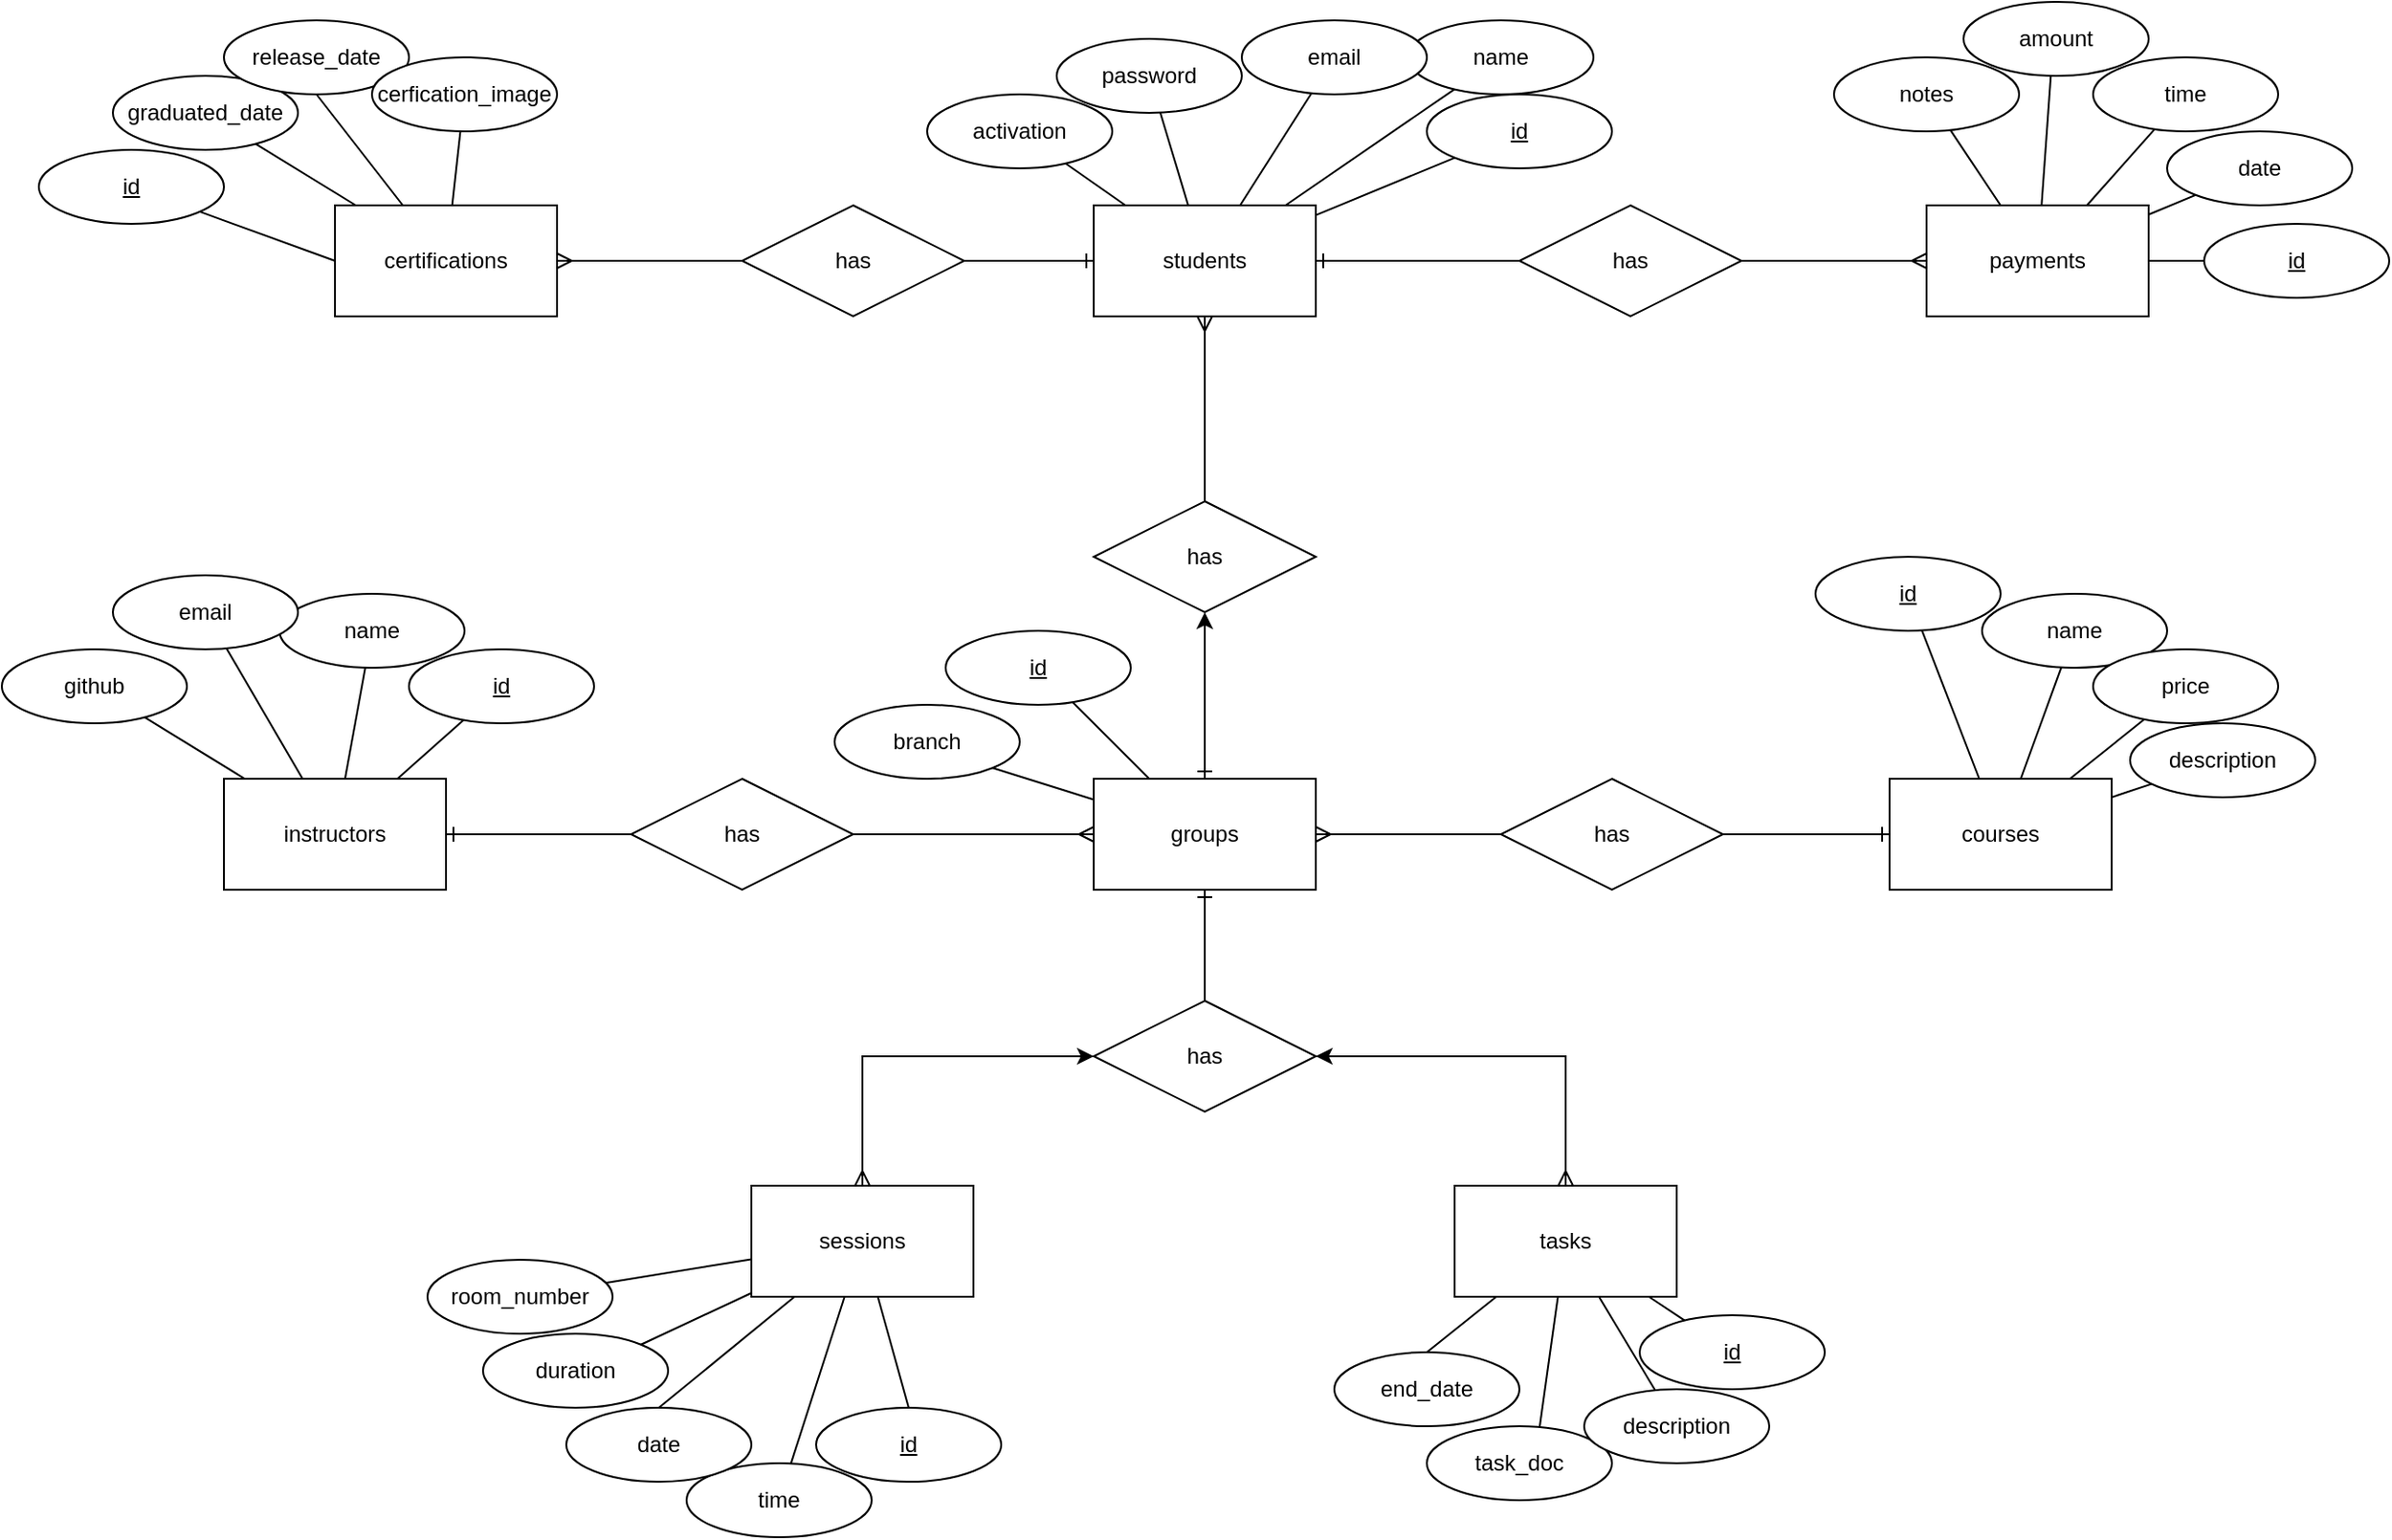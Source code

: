 <mxfile version="20.6.1" type="device" pages="3"><diagram id="uU135Dx_bEKMv8GFNhBq" name="ERD"><mxGraphModel dx="2090" dy="820" grid="1" gridSize="10" guides="1" tooltips="1" connect="1" arrows="1" fold="1" page="1" pageScale="1" pageWidth="850" pageHeight="1100" math="0" shadow="0"><root><mxCell id="0"/><mxCell id="1" parent="0"/><mxCell id="ZyOT2iHTKOKlx0xQAZKv-36" style="edgeStyle=none;rounded=0;orthogonalLoop=1;jettySize=auto;html=1;startArrow=none;startFill=0;endArrow=none;endFill=0;" edge="1" parent="1" source="ZyOT2iHTKOKlx0xQAZKv-1" target="ZyOT2iHTKOKlx0xQAZKv-34"><mxGeometry relative="1" as="geometry"/></mxCell><mxCell id="ZyOT2iHTKOKlx0xQAZKv-37" style="edgeStyle=none;rounded=0;orthogonalLoop=1;jettySize=auto;html=1;entryX=1;entryY=1;entryDx=0;entryDy=0;startArrow=none;startFill=0;endArrow=none;endFill=0;" edge="1" parent="1" source="ZyOT2iHTKOKlx0xQAZKv-1" target="ZyOT2iHTKOKlx0xQAZKv-35"><mxGeometry relative="1" as="geometry"/></mxCell><mxCell id="ZyOT2iHTKOKlx0xQAZKv-1" value="groups" style="rounded=0;whiteSpace=wrap;html=1;" vertex="1" parent="1"><mxGeometry x="440" y="450" width="120" height="60" as="geometry"/></mxCell><mxCell id="ZyOT2iHTKOKlx0xQAZKv-49" value="" style="edgeStyle=none;rounded=0;orthogonalLoop=1;jettySize=auto;html=1;startArrow=none;startFill=0;endArrow=none;endFill=0;" edge="1" parent="1" source="ZyOT2iHTKOKlx0xQAZKv-2" target="ZyOT2iHTKOKlx0xQAZKv-48"><mxGeometry relative="1" as="geometry"/></mxCell><mxCell id="ZyOT2iHTKOKlx0xQAZKv-55" style="edgeStyle=none;rounded=0;orthogonalLoop=1;jettySize=auto;html=1;startArrow=none;startFill=0;endArrow=none;endFill=0;" edge="1" parent="1" source="ZyOT2iHTKOKlx0xQAZKv-2" target="ZyOT2iHTKOKlx0xQAZKv-53"><mxGeometry relative="1" as="geometry"/></mxCell><mxCell id="ZyOT2iHTKOKlx0xQAZKv-56" style="edgeStyle=none;rounded=0;orthogonalLoop=1;jettySize=auto;html=1;startArrow=none;startFill=0;endArrow=none;endFill=0;" edge="1" parent="1" source="ZyOT2iHTKOKlx0xQAZKv-2" target="ZyOT2iHTKOKlx0xQAZKv-52"><mxGeometry relative="1" as="geometry"/></mxCell><mxCell id="ZyOT2iHTKOKlx0xQAZKv-113" style="rounded=0;orthogonalLoop=1;jettySize=auto;html=1;startArrow=none;startFill=0;endArrow=none;endFill=0;" edge="1" parent="1" source="ZyOT2iHTKOKlx0xQAZKv-2" target="ZyOT2iHTKOKlx0xQAZKv-112"><mxGeometry relative="1" as="geometry"/></mxCell><mxCell id="ZyOT2iHTKOKlx0xQAZKv-2" value="students" style="rounded=0;whiteSpace=wrap;html=1;" vertex="1" parent="1"><mxGeometry x="440" y="140" width="120" height="60" as="geometry"/></mxCell><mxCell id="ZyOT2iHTKOKlx0xQAZKv-44" style="edgeStyle=none;rounded=0;orthogonalLoop=1;jettySize=auto;html=1;entryX=0.5;entryY=1;entryDx=0;entryDy=0;startArrow=none;startFill=0;endArrow=none;endFill=0;" edge="1" parent="1" source="ZyOT2iHTKOKlx0xQAZKv-3" target="ZyOT2iHTKOKlx0xQAZKv-43"><mxGeometry relative="1" as="geometry"/></mxCell><mxCell id="ZyOT2iHTKOKlx0xQAZKv-46" value="" style="edgeStyle=none;rounded=0;orthogonalLoop=1;jettySize=auto;html=1;startArrow=none;startFill=0;endArrow=none;endFill=0;" edge="1" parent="1" source="ZyOT2iHTKOKlx0xQAZKv-3" target="ZyOT2iHTKOKlx0xQAZKv-45"><mxGeometry relative="1" as="geometry"/></mxCell><mxCell id="ZyOT2iHTKOKlx0xQAZKv-3" value="certifications" style="rounded=0;whiteSpace=wrap;html=1;" vertex="1" parent="1"><mxGeometry x="30" y="140" width="120" height="60" as="geometry"/></mxCell><mxCell id="ZyOT2iHTKOKlx0xQAZKv-59" style="edgeStyle=none;rounded=0;orthogonalLoop=1;jettySize=auto;html=1;entryX=0;entryY=0.5;entryDx=0;entryDy=0;startArrow=none;startFill=0;endArrow=none;endFill=0;" edge="1" parent="1" source="ZyOT2iHTKOKlx0xQAZKv-4" target="ZyOT2iHTKOKlx0xQAZKv-57"><mxGeometry relative="1" as="geometry"/></mxCell><mxCell id="ZyOT2iHTKOKlx0xQAZKv-60" style="edgeStyle=none;rounded=0;orthogonalLoop=1;jettySize=auto;html=1;entryX=0.5;entryY=0;entryDx=0;entryDy=0;startArrow=none;startFill=0;endArrow=none;endFill=0;" edge="1" parent="1" source="ZyOT2iHTKOKlx0xQAZKv-4" target="ZyOT2iHTKOKlx0xQAZKv-58"><mxGeometry relative="1" as="geometry"/></mxCell><mxCell id="ZyOT2iHTKOKlx0xQAZKv-63" style="edgeStyle=none;rounded=0;orthogonalLoop=1;jettySize=auto;html=1;startArrow=none;startFill=0;endArrow=none;endFill=0;" edge="1" parent="1" source="ZyOT2iHTKOKlx0xQAZKv-4" target="ZyOT2iHTKOKlx0xQAZKv-62"><mxGeometry relative="1" as="geometry"/></mxCell><mxCell id="ZyOT2iHTKOKlx0xQAZKv-66" style="edgeStyle=none;rounded=0;orthogonalLoop=1;jettySize=auto;html=1;startArrow=none;startFill=0;endArrow=none;endFill=0;" edge="1" parent="1" source="ZyOT2iHTKOKlx0xQAZKv-4" target="ZyOT2iHTKOKlx0xQAZKv-65"><mxGeometry relative="1" as="geometry"/></mxCell><mxCell id="ZyOT2iHTKOKlx0xQAZKv-68" style="edgeStyle=none;rounded=0;orthogonalLoop=1;jettySize=auto;html=1;startArrow=none;startFill=0;endArrow=none;endFill=0;" edge="1" parent="1" source="ZyOT2iHTKOKlx0xQAZKv-4" target="ZyOT2iHTKOKlx0xQAZKv-61"><mxGeometry relative="1" as="geometry"/></mxCell><mxCell id="ZyOT2iHTKOKlx0xQAZKv-4" value="payments" style="rounded=0;whiteSpace=wrap;html=1;" vertex="1" parent="1"><mxGeometry x="890" y="140" width="120" height="60" as="geometry"/></mxCell><mxCell id="ZyOT2iHTKOKlx0xQAZKv-71" style="edgeStyle=none;rounded=0;orthogonalLoop=1;jettySize=auto;html=1;startArrow=none;startFill=0;endArrow=none;endFill=0;" edge="1" parent="1" source="ZyOT2iHTKOKlx0xQAZKv-5" target="ZyOT2iHTKOKlx0xQAZKv-69"><mxGeometry relative="1" as="geometry"/></mxCell><mxCell id="ZyOT2iHTKOKlx0xQAZKv-73" style="edgeStyle=none;rounded=0;orthogonalLoop=1;jettySize=auto;html=1;startArrow=none;startFill=0;endArrow=none;endFill=0;" edge="1" parent="1" source="ZyOT2iHTKOKlx0xQAZKv-5" target="ZyOT2iHTKOKlx0xQAZKv-72"><mxGeometry relative="1" as="geometry"/></mxCell><mxCell id="ZyOT2iHTKOKlx0xQAZKv-74" style="edgeStyle=none;rounded=0;orthogonalLoop=1;jettySize=auto;html=1;entryX=0.607;entryY=0.054;entryDx=0;entryDy=0;entryPerimeter=0;startArrow=none;startFill=0;endArrow=none;endFill=0;" edge="1" parent="1" source="ZyOT2iHTKOKlx0xQAZKv-5" target="ZyOT2iHTKOKlx0xQAZKv-70"><mxGeometry relative="1" as="geometry"/></mxCell><mxCell id="ZyOT2iHTKOKlx0xQAZKv-76" style="edgeStyle=none;rounded=0;orthogonalLoop=1;jettySize=auto;html=1;entryX=0.5;entryY=0;entryDx=0;entryDy=0;startArrow=none;startFill=0;endArrow=none;endFill=0;" edge="1" parent="1" source="ZyOT2iHTKOKlx0xQAZKv-5" target="ZyOT2iHTKOKlx0xQAZKv-75"><mxGeometry relative="1" as="geometry"/></mxCell><mxCell id="ZyOT2iHTKOKlx0xQAZKv-5" value="tasks" style="rounded=0;whiteSpace=wrap;html=1;" vertex="1" parent="1"><mxGeometry x="635" y="670" width="120" height="60" as="geometry"/></mxCell><mxCell id="ZyOT2iHTKOKlx0xQAZKv-78" style="edgeStyle=none;rounded=0;orthogonalLoop=1;jettySize=auto;html=1;entryX=0.5;entryY=0;entryDx=0;entryDy=0;startArrow=none;startFill=0;endArrow=none;endFill=0;" edge="1" parent="1" source="ZyOT2iHTKOKlx0xQAZKv-6" target="ZyOT2iHTKOKlx0xQAZKv-77"><mxGeometry relative="1" as="geometry"/></mxCell><mxCell id="ZyOT2iHTKOKlx0xQAZKv-80" style="edgeStyle=none;rounded=0;orthogonalLoop=1;jettySize=auto;html=1;startArrow=none;startFill=0;endArrow=none;endFill=0;" edge="1" parent="1" source="ZyOT2iHTKOKlx0xQAZKv-6" target="ZyOT2iHTKOKlx0xQAZKv-79"><mxGeometry relative="1" as="geometry"/></mxCell><mxCell id="ZyOT2iHTKOKlx0xQAZKv-82" style="edgeStyle=none;rounded=0;orthogonalLoop=1;jettySize=auto;html=1;entryX=0.5;entryY=0;entryDx=0;entryDy=0;startArrow=none;startFill=0;endArrow=none;endFill=0;" edge="1" parent="1" source="ZyOT2iHTKOKlx0xQAZKv-6" target="ZyOT2iHTKOKlx0xQAZKv-81"><mxGeometry relative="1" as="geometry"/></mxCell><mxCell id="ZyOT2iHTKOKlx0xQAZKv-84" style="edgeStyle=none;rounded=0;orthogonalLoop=1;jettySize=auto;html=1;startArrow=none;startFill=0;endArrow=none;endFill=0;" edge="1" parent="1" source="ZyOT2iHTKOKlx0xQAZKv-6" target="ZyOT2iHTKOKlx0xQAZKv-83"><mxGeometry relative="1" as="geometry"/></mxCell><mxCell id="ZyOT2iHTKOKlx0xQAZKv-86" style="edgeStyle=none;rounded=0;orthogonalLoop=1;jettySize=auto;html=1;entryX=1;entryY=0;entryDx=0;entryDy=0;startArrow=none;startFill=0;endArrow=none;endFill=0;" edge="1" parent="1" source="ZyOT2iHTKOKlx0xQAZKv-6" target="ZyOT2iHTKOKlx0xQAZKv-85"><mxGeometry relative="1" as="geometry"/></mxCell><mxCell id="ZyOT2iHTKOKlx0xQAZKv-6" value="sessions" style="rounded=0;whiteSpace=wrap;html=1;" vertex="1" parent="1"><mxGeometry x="255" y="670" width="120" height="60" as="geometry"/></mxCell><mxCell id="ZyOT2iHTKOKlx0xQAZKv-8" style="edgeStyle=orthogonalEdgeStyle;rounded=0;orthogonalLoop=1;jettySize=auto;html=1;endArrow=ERmany;endFill=0;" edge="1" parent="1" source="ZyOT2iHTKOKlx0xQAZKv-7" target="ZyOT2iHTKOKlx0xQAZKv-3"><mxGeometry relative="1" as="geometry"/></mxCell><mxCell id="ZyOT2iHTKOKlx0xQAZKv-9" style="edgeStyle=orthogonalEdgeStyle;rounded=0;orthogonalLoop=1;jettySize=auto;html=1;endArrow=ERone;endFill=0;" edge="1" parent="1" source="ZyOT2iHTKOKlx0xQAZKv-7" target="ZyOT2iHTKOKlx0xQAZKv-2"><mxGeometry relative="1" as="geometry"/></mxCell><mxCell id="ZyOT2iHTKOKlx0xQAZKv-7" value="has" style="shape=rhombus;perimeter=rhombusPerimeter;whiteSpace=wrap;html=1;align=center;" vertex="1" parent="1"><mxGeometry x="250" y="140" width="120" height="60" as="geometry"/></mxCell><mxCell id="ZyOT2iHTKOKlx0xQAZKv-31" style="edgeStyle=none;rounded=0;orthogonalLoop=1;jettySize=auto;html=1;startArrow=none;startFill=0;endArrow=none;endFill=0;" edge="1" parent="1" source="ZyOT2iHTKOKlx0xQAZKv-11" target="ZyOT2iHTKOKlx0xQAZKv-27"><mxGeometry relative="1" as="geometry"/></mxCell><mxCell id="ZyOT2iHTKOKlx0xQAZKv-32" style="edgeStyle=none;rounded=0;orthogonalLoop=1;jettySize=auto;html=1;startArrow=none;startFill=0;endArrow=none;endFill=0;" edge="1" parent="1" source="ZyOT2iHTKOKlx0xQAZKv-11" target="ZyOT2iHTKOKlx0xQAZKv-28"><mxGeometry relative="1" as="geometry"/></mxCell><mxCell id="ZyOT2iHTKOKlx0xQAZKv-33" style="edgeStyle=none;rounded=0;orthogonalLoop=1;jettySize=auto;html=1;startArrow=none;startFill=0;endArrow=none;endFill=0;" edge="1" parent="1" source="ZyOT2iHTKOKlx0xQAZKv-11" target="ZyOT2iHTKOKlx0xQAZKv-29"><mxGeometry relative="1" as="geometry"/></mxCell><mxCell id="ZyOT2iHTKOKlx0xQAZKv-11" value="courses" style="rounded=0;whiteSpace=wrap;html=1;" vertex="1" parent="1"><mxGeometry x="870" y="450" width="120" height="60" as="geometry"/></mxCell><mxCell id="ZyOT2iHTKOKlx0xQAZKv-14" style="edgeStyle=orthogonalEdgeStyle;rounded=0;orthogonalLoop=1;jettySize=auto;html=1;endArrow=ERmany;endFill=0;" edge="1" parent="1" source="ZyOT2iHTKOKlx0xQAZKv-13" target="ZyOT2iHTKOKlx0xQAZKv-2"><mxGeometry relative="1" as="geometry"/></mxCell><mxCell id="ZyOT2iHTKOKlx0xQAZKv-15" style="edgeStyle=orthogonalEdgeStyle;rounded=0;orthogonalLoop=1;jettySize=auto;html=1;endArrow=ERone;endFill=0;startArrow=classic;startFill=1;" edge="1" parent="1" source="ZyOT2iHTKOKlx0xQAZKv-13" target="ZyOT2iHTKOKlx0xQAZKv-1"><mxGeometry relative="1" as="geometry"/></mxCell><mxCell id="ZyOT2iHTKOKlx0xQAZKv-13" value="has" style="shape=rhombus;perimeter=rhombusPerimeter;whiteSpace=wrap;html=1;align=center;" vertex="1" parent="1"><mxGeometry x="440" y="300" width="120" height="60" as="geometry"/></mxCell><mxCell id="ZyOT2iHTKOKlx0xQAZKv-19" style="edgeStyle=orthogonalEdgeStyle;rounded=0;orthogonalLoop=1;jettySize=auto;html=1;entryX=1;entryY=0.5;entryDx=0;entryDy=0;endArrow=ERmany;endFill=0;" edge="1" parent="1" source="ZyOT2iHTKOKlx0xQAZKv-16" target="ZyOT2iHTKOKlx0xQAZKv-1"><mxGeometry relative="1" as="geometry"/></mxCell><mxCell id="ZyOT2iHTKOKlx0xQAZKv-20" style="edgeStyle=orthogonalEdgeStyle;rounded=0;orthogonalLoop=1;jettySize=auto;html=1;endArrow=ERone;endFill=0;" edge="1" parent="1" source="ZyOT2iHTKOKlx0xQAZKv-16" target="ZyOT2iHTKOKlx0xQAZKv-11"><mxGeometry relative="1" as="geometry"/></mxCell><mxCell id="ZyOT2iHTKOKlx0xQAZKv-16" value="has" style="shape=rhombus;perimeter=rhombusPerimeter;whiteSpace=wrap;html=1;align=center;" vertex="1" parent="1"><mxGeometry x="660" y="450" width="120" height="60" as="geometry"/></mxCell><mxCell id="ZyOT2iHTKOKlx0xQAZKv-22" value="" style="edgeStyle=orthogonalEdgeStyle;rounded=0;orthogonalLoop=1;jettySize=auto;html=1;endArrow=ERone;endFill=0;" edge="1" parent="1" source="ZyOT2iHTKOKlx0xQAZKv-21" target="ZyOT2iHTKOKlx0xQAZKv-1"><mxGeometry relative="1" as="geometry"/></mxCell><mxCell id="ZyOT2iHTKOKlx0xQAZKv-23" style="edgeStyle=orthogonalEdgeStyle;rounded=0;orthogonalLoop=1;jettySize=auto;html=1;entryX=0.5;entryY=0;entryDx=0;entryDy=0;endArrow=ERmany;endFill=0;startArrow=classic;startFill=1;" edge="1" parent="1" source="ZyOT2iHTKOKlx0xQAZKv-21" target="ZyOT2iHTKOKlx0xQAZKv-5"><mxGeometry relative="1" as="geometry"/></mxCell><mxCell id="ZyOT2iHTKOKlx0xQAZKv-25" style="edgeStyle=orthogonalEdgeStyle;rounded=0;orthogonalLoop=1;jettySize=auto;html=1;endArrow=ERmany;endFill=0;startArrow=classic;startFill=1;" edge="1" parent="1" source="ZyOT2iHTKOKlx0xQAZKv-21" target="ZyOT2iHTKOKlx0xQAZKv-6"><mxGeometry relative="1" as="geometry"/></mxCell><mxCell id="ZyOT2iHTKOKlx0xQAZKv-21" value="has" style="shape=rhombus;perimeter=rhombusPerimeter;whiteSpace=wrap;html=1;align=center;" vertex="1" parent="1"><mxGeometry x="440" y="570" width="120" height="60" as="geometry"/></mxCell><mxCell id="ZyOT2iHTKOKlx0xQAZKv-30" style="rounded=0;orthogonalLoop=1;jettySize=auto;html=1;startArrow=none;startFill=0;endArrow=none;endFill=0;" edge="1" parent="1" source="ZyOT2iHTKOKlx0xQAZKv-26" target="ZyOT2iHTKOKlx0xQAZKv-11"><mxGeometry relative="1" as="geometry"/></mxCell><mxCell id="ZyOT2iHTKOKlx0xQAZKv-26" value="id" style="ellipse;whiteSpace=wrap;html=1;align=center;fontStyle=4;" vertex="1" parent="1"><mxGeometry x="830" y="330" width="100" height="40" as="geometry"/></mxCell><mxCell id="ZyOT2iHTKOKlx0xQAZKv-27" value="name" style="ellipse;whiteSpace=wrap;html=1;align=center;" vertex="1" parent="1"><mxGeometry x="920" y="350" width="100" height="40" as="geometry"/></mxCell><mxCell id="ZyOT2iHTKOKlx0xQAZKv-28" value="price" style="ellipse;whiteSpace=wrap;html=1;align=center;" vertex="1" parent="1"><mxGeometry x="980" y="380" width="100" height="40" as="geometry"/></mxCell><mxCell id="ZyOT2iHTKOKlx0xQAZKv-29" value="description" style="ellipse;whiteSpace=wrap;html=1;align=center;" vertex="1" parent="1"><mxGeometry x="1000" y="420" width="100" height="40" as="geometry"/></mxCell><mxCell id="ZyOT2iHTKOKlx0xQAZKv-34" value="id" style="ellipse;whiteSpace=wrap;html=1;align=center;fontStyle=4;" vertex="1" parent="1"><mxGeometry x="360" y="370" width="100" height="40" as="geometry"/></mxCell><mxCell id="ZyOT2iHTKOKlx0xQAZKv-35" value="branch" style="ellipse;whiteSpace=wrap;html=1;align=center;" vertex="1" parent="1"><mxGeometry x="300" y="410" width="100" height="40" as="geometry"/></mxCell><mxCell id="ZyOT2iHTKOKlx0xQAZKv-41" style="edgeStyle=none;rounded=0;orthogonalLoop=1;jettySize=auto;html=1;entryX=0;entryY=0.5;entryDx=0;entryDy=0;startArrow=none;startFill=0;endArrow=none;endFill=0;" edge="1" parent="1" source="ZyOT2iHTKOKlx0xQAZKv-39" target="ZyOT2iHTKOKlx0xQAZKv-3"><mxGeometry relative="1" as="geometry"/></mxCell><mxCell id="ZyOT2iHTKOKlx0xQAZKv-39" value="id" style="ellipse;whiteSpace=wrap;html=1;align=center;fontStyle=4;" vertex="1" parent="1"><mxGeometry x="-130" y="110" width="100" height="40" as="geometry"/></mxCell><mxCell id="ZyOT2iHTKOKlx0xQAZKv-42" style="edgeStyle=none;rounded=0;orthogonalLoop=1;jettySize=auto;html=1;startArrow=none;startFill=0;endArrow=none;endFill=0;" edge="1" parent="1" source="ZyOT2iHTKOKlx0xQAZKv-40" target="ZyOT2iHTKOKlx0xQAZKv-3"><mxGeometry relative="1" as="geometry"/></mxCell><mxCell id="ZyOT2iHTKOKlx0xQAZKv-40" value="graduated_date" style="ellipse;whiteSpace=wrap;html=1;align=center;" vertex="1" parent="1"><mxGeometry x="-90" y="70" width="100" height="40" as="geometry"/></mxCell><mxCell id="ZyOT2iHTKOKlx0xQAZKv-43" value="release_date" style="ellipse;whiteSpace=wrap;html=1;align=center;" vertex="1" parent="1"><mxGeometry x="-30" y="40" width="100" height="40" as="geometry"/></mxCell><mxCell id="ZyOT2iHTKOKlx0xQAZKv-45" value="cerfication_image" style="ellipse;whiteSpace=wrap;html=1;align=center;" vertex="1" parent="1"><mxGeometry x="50" y="60" width="100" height="40" as="geometry"/></mxCell><mxCell id="ZyOT2iHTKOKlx0xQAZKv-51" value="" style="edgeStyle=none;rounded=0;orthogonalLoop=1;jettySize=auto;html=1;startArrow=none;startFill=0;endArrow=none;endFill=0;" edge="1" parent="1" source="ZyOT2iHTKOKlx0xQAZKv-47" target="ZyOT2iHTKOKlx0xQAZKv-2"><mxGeometry relative="1" as="geometry"/></mxCell><mxCell id="ZyOT2iHTKOKlx0xQAZKv-47" value="id" style="ellipse;whiteSpace=wrap;html=1;align=center;fontStyle=4;" vertex="1" parent="1"><mxGeometry x="620" y="80" width="100" height="40" as="geometry"/></mxCell><mxCell id="ZyOT2iHTKOKlx0xQAZKv-48" value="name" style="ellipse;whiteSpace=wrap;html=1;align=center;" vertex="1" parent="1"><mxGeometry x="610" y="40" width="100" height="40" as="geometry"/></mxCell><mxCell id="ZyOT2iHTKOKlx0xQAZKv-52" value="email" style="ellipse;whiteSpace=wrap;html=1;align=center;" vertex="1" parent="1"><mxGeometry x="520" y="40" width="100" height="40" as="geometry"/></mxCell><mxCell id="ZyOT2iHTKOKlx0xQAZKv-53" value="password" style="ellipse;whiteSpace=wrap;html=1;align=center;" vertex="1" parent="1"><mxGeometry x="420" y="50" width="100" height="40" as="geometry"/></mxCell><mxCell id="ZyOT2iHTKOKlx0xQAZKv-57" value="id" style="ellipse;whiteSpace=wrap;html=1;align=center;fontStyle=4;" vertex="1" parent="1"><mxGeometry x="1040" y="150" width="100" height="40" as="geometry"/></mxCell><mxCell id="ZyOT2iHTKOKlx0xQAZKv-58" value="amount" style="ellipse;whiteSpace=wrap;html=1;align=center;" vertex="1" parent="1"><mxGeometry x="910" y="30" width="100" height="40" as="geometry"/></mxCell><mxCell id="ZyOT2iHTKOKlx0xQAZKv-61" value="date" style="ellipse;whiteSpace=wrap;html=1;align=center;" vertex="1" parent="1"><mxGeometry x="1020" y="100" width="100" height="40" as="geometry"/></mxCell><mxCell id="ZyOT2iHTKOKlx0xQAZKv-62" value="time" style="ellipse;whiteSpace=wrap;html=1;align=center;" vertex="1" parent="1"><mxGeometry x="980" y="60" width="100" height="40" as="geometry"/></mxCell><mxCell id="ZyOT2iHTKOKlx0xQAZKv-65" value="notes" style="ellipse;whiteSpace=wrap;html=1;align=center;" vertex="1" parent="1"><mxGeometry x="840" y="60" width="100" height="40" as="geometry"/></mxCell><mxCell id="ZyOT2iHTKOKlx0xQAZKv-69" value="id" style="ellipse;whiteSpace=wrap;html=1;align=center;fontStyle=4;" vertex="1" parent="1"><mxGeometry x="735" y="740" width="100" height="40" as="geometry"/></mxCell><mxCell id="ZyOT2iHTKOKlx0xQAZKv-70" value="task_doc" style="ellipse;whiteSpace=wrap;html=1;align=center;" vertex="1" parent="1"><mxGeometry x="620" y="800" width="100" height="40" as="geometry"/></mxCell><mxCell id="ZyOT2iHTKOKlx0xQAZKv-72" value="description" style="ellipse;whiteSpace=wrap;html=1;align=center;" vertex="1" parent="1"><mxGeometry x="705" y="780" width="100" height="40" as="geometry"/></mxCell><mxCell id="ZyOT2iHTKOKlx0xQAZKv-75" value="end_date" style="ellipse;whiteSpace=wrap;html=1;align=center;" vertex="1" parent="1"><mxGeometry x="570" y="760" width="100" height="40" as="geometry"/></mxCell><mxCell id="ZyOT2iHTKOKlx0xQAZKv-77" value="id" style="ellipse;whiteSpace=wrap;html=1;align=center;fontStyle=4;" vertex="1" parent="1"><mxGeometry x="290" y="790" width="100" height="40" as="geometry"/></mxCell><mxCell id="ZyOT2iHTKOKlx0xQAZKv-79" value="time" style="ellipse;whiteSpace=wrap;html=1;align=center;" vertex="1" parent="1"><mxGeometry x="220" y="820" width="100" height="40" as="geometry"/></mxCell><mxCell id="ZyOT2iHTKOKlx0xQAZKv-81" value="date" style="ellipse;whiteSpace=wrap;html=1;align=center;" vertex="1" parent="1"><mxGeometry x="155" y="790" width="100" height="40" as="geometry"/></mxCell><mxCell id="ZyOT2iHTKOKlx0xQAZKv-83" value="room_number" style="ellipse;whiteSpace=wrap;html=1;align=center;" vertex="1" parent="1"><mxGeometry x="80" y="710" width="100" height="40" as="geometry"/></mxCell><mxCell id="ZyOT2iHTKOKlx0xQAZKv-85" value="duration" style="ellipse;whiteSpace=wrap;html=1;align=center;" vertex="1" parent="1"><mxGeometry x="110" y="750" width="100" height="40" as="geometry"/></mxCell><mxCell id="ZyOT2iHTKOKlx0xQAZKv-88" value="" style="edgeStyle=none;rounded=0;orthogonalLoop=1;jettySize=auto;html=1;startArrow=none;startFill=0;endArrow=ERone;endFill=0;" edge="1" parent="1" source="ZyOT2iHTKOKlx0xQAZKv-87" target="ZyOT2iHTKOKlx0xQAZKv-2"><mxGeometry relative="1" as="geometry"/></mxCell><mxCell id="ZyOT2iHTKOKlx0xQAZKv-89" value="" style="edgeStyle=none;rounded=0;orthogonalLoop=1;jettySize=auto;html=1;startArrow=none;startFill=0;endArrow=ERmany;endFill=0;" edge="1" parent="1" source="ZyOT2iHTKOKlx0xQAZKv-87" target="ZyOT2iHTKOKlx0xQAZKv-4"><mxGeometry relative="1" as="geometry"/></mxCell><mxCell id="ZyOT2iHTKOKlx0xQAZKv-87" value="has" style="shape=rhombus;perimeter=rhombusPerimeter;whiteSpace=wrap;html=1;align=center;" vertex="1" parent="1"><mxGeometry x="670" y="140" width="120" height="60" as="geometry"/></mxCell><mxCell id="ZyOT2iHTKOKlx0xQAZKv-100" style="edgeStyle=none;rounded=0;orthogonalLoop=1;jettySize=auto;html=1;startArrow=none;startFill=0;endArrow=none;endFill=0;" edge="1" parent="1" source="ZyOT2iHTKOKlx0xQAZKv-93" target="ZyOT2iHTKOKlx0xQAZKv-98"><mxGeometry relative="1" as="geometry"/></mxCell><mxCell id="ZyOT2iHTKOKlx0xQAZKv-101" style="edgeStyle=none;rounded=0;orthogonalLoop=1;jettySize=auto;html=1;startArrow=none;startFill=0;endArrow=none;endFill=0;" edge="1" parent="1" source="ZyOT2iHTKOKlx0xQAZKv-93" target="ZyOT2iHTKOKlx0xQAZKv-99"><mxGeometry relative="1" as="geometry"/></mxCell><mxCell id="ZyOT2iHTKOKlx0xQAZKv-103" style="edgeStyle=none;rounded=0;orthogonalLoop=1;jettySize=auto;html=1;startArrow=none;startFill=0;endArrow=none;endFill=0;" edge="1" parent="1" source="ZyOT2iHTKOKlx0xQAZKv-93" target="ZyOT2iHTKOKlx0xQAZKv-102"><mxGeometry relative="1" as="geometry"/></mxCell><mxCell id="ZyOT2iHTKOKlx0xQAZKv-105" style="edgeStyle=none;rounded=0;orthogonalLoop=1;jettySize=auto;html=1;startArrow=none;startFill=0;endArrow=none;endFill=0;" edge="1" parent="1" source="ZyOT2iHTKOKlx0xQAZKv-93" target="ZyOT2iHTKOKlx0xQAZKv-104"><mxGeometry relative="1" as="geometry"/></mxCell><mxCell id="ZyOT2iHTKOKlx0xQAZKv-93" value="instructors" style="rounded=0;whiteSpace=wrap;html=1;" vertex="1" parent="1"><mxGeometry x="-30" y="450" width="120" height="60" as="geometry"/></mxCell><mxCell id="ZyOT2iHTKOKlx0xQAZKv-95" style="edgeStyle=none;rounded=0;orthogonalLoop=1;jettySize=auto;html=1;entryX=0;entryY=0.5;entryDx=0;entryDy=0;startArrow=none;startFill=0;endArrow=ERmany;endFill=0;" edge="1" parent="1" source="ZyOT2iHTKOKlx0xQAZKv-94" target="ZyOT2iHTKOKlx0xQAZKv-1"><mxGeometry relative="1" as="geometry"/></mxCell><mxCell id="ZyOT2iHTKOKlx0xQAZKv-96" style="edgeStyle=none;rounded=0;orthogonalLoop=1;jettySize=auto;html=1;startArrow=none;startFill=0;endArrow=ERone;endFill=0;" edge="1" parent="1" source="ZyOT2iHTKOKlx0xQAZKv-94" target="ZyOT2iHTKOKlx0xQAZKv-93"><mxGeometry relative="1" as="geometry"/></mxCell><mxCell id="ZyOT2iHTKOKlx0xQAZKv-94" value="has" style="shape=rhombus;perimeter=rhombusPerimeter;whiteSpace=wrap;html=1;align=center;" vertex="1" parent="1"><mxGeometry x="190" y="450" width="120" height="60" as="geometry"/></mxCell><mxCell id="ZyOT2iHTKOKlx0xQAZKv-98" value="id" style="ellipse;whiteSpace=wrap;html=1;align=center;fontStyle=4;" vertex="1" parent="1"><mxGeometry x="70" y="380" width="100" height="40" as="geometry"/></mxCell><mxCell id="ZyOT2iHTKOKlx0xQAZKv-99" value="name" style="ellipse;whiteSpace=wrap;html=1;align=center;" vertex="1" parent="1"><mxGeometry y="350" width="100" height="40" as="geometry"/></mxCell><mxCell id="ZyOT2iHTKOKlx0xQAZKv-102" value="email" style="ellipse;whiteSpace=wrap;html=1;align=center;" vertex="1" parent="1"><mxGeometry x="-90" y="340" width="100" height="40" as="geometry"/></mxCell><mxCell id="ZyOT2iHTKOKlx0xQAZKv-104" value="github" style="ellipse;whiteSpace=wrap;html=1;align=center;" vertex="1" parent="1"><mxGeometry x="-150" y="380" width="100" height="40" as="geometry"/></mxCell><mxCell id="ZyOT2iHTKOKlx0xQAZKv-112" value="activation" style="ellipse;whiteSpace=wrap;html=1;align=center;" vertex="1" parent="1"><mxGeometry x="350" y="80" width="100" height="40" as="geometry"/></mxCell></root></mxGraphModel></diagram><diagram id="aHTXa6lmujT7c5D85urc" name="Schema"><mxGraphModel dx="3149" dy="396" grid="1" gridSize="10" guides="1" tooltips="1" connect="1" arrows="1" fold="1" page="1" pageScale="1" pageWidth="850" pageHeight="1100" math="0" shadow="0"><root><mxCell id="0"/><mxCell id="1" parent="0"/><mxCell id="u32o6tch4RbRk9uih1g8-1" value="instructors" style="shape=table;startSize=30;container=1;collapsible=1;childLayout=tableLayout;fixedRows=1;rowLines=0;fontStyle=1;align=center;resizeLast=1;" vertex="1" parent="1"><mxGeometry x="-1915" y="370" width="240" height="150" as="geometry"/></mxCell><mxCell id="u32o6tch4RbRk9uih1g8-2" value="" style="shape=tableRow;horizontal=0;startSize=0;swimlaneHead=0;swimlaneBody=0;fillColor=none;collapsible=0;dropTarget=0;points=[[0,0.5],[1,0.5]];portConstraint=eastwest;top=0;left=0;right=0;bottom=1;" vertex="1" parent="u32o6tch4RbRk9uih1g8-1"><mxGeometry y="30" width="240" height="30" as="geometry"/></mxCell><mxCell id="u32o6tch4RbRk9uih1g8-3" value="PK" style="shape=partialRectangle;connectable=0;fillColor=none;top=0;left=0;bottom=0;right=0;fontStyle=1;overflow=hidden;" vertex="1" parent="u32o6tch4RbRk9uih1g8-2"><mxGeometry width="30" height="30" as="geometry"><mxRectangle width="30" height="30" as="alternateBounds"/></mxGeometry></mxCell><mxCell id="u32o6tch4RbRk9uih1g8-4" value="id" style="shape=partialRectangle;connectable=0;fillColor=none;top=0;left=0;bottom=0;right=0;align=left;spacingLeft=6;fontStyle=5;overflow=hidden;" vertex="1" parent="u32o6tch4RbRk9uih1g8-2"><mxGeometry x="30" width="210" height="30" as="geometry"><mxRectangle width="210" height="30" as="alternateBounds"/></mxGeometry></mxCell><mxCell id="u32o6tch4RbRk9uih1g8-5" value="" style="shape=tableRow;horizontal=0;startSize=0;swimlaneHead=0;swimlaneBody=0;fillColor=none;collapsible=0;dropTarget=0;points=[[0,0.5],[1,0.5]];portConstraint=eastwest;top=0;left=0;right=0;bottom=0;" vertex="1" parent="u32o6tch4RbRk9uih1g8-1"><mxGeometry y="60" width="240" height="30" as="geometry"/></mxCell><mxCell id="u32o6tch4RbRk9uih1g8-6" value="" style="shape=partialRectangle;connectable=0;fillColor=none;top=0;left=0;bottom=0;right=0;editable=1;overflow=hidden;" vertex="1" parent="u32o6tch4RbRk9uih1g8-5"><mxGeometry width="30" height="30" as="geometry"><mxRectangle width="30" height="30" as="alternateBounds"/></mxGeometry></mxCell><mxCell id="u32o6tch4RbRk9uih1g8-7" value="name: varchar(100), not null" style="shape=partialRectangle;connectable=0;fillColor=none;top=0;left=0;bottom=0;right=0;align=left;spacingLeft=6;overflow=hidden;" vertex="1" parent="u32o6tch4RbRk9uih1g8-5"><mxGeometry x="30" width="210" height="30" as="geometry"><mxRectangle width="210" height="30" as="alternateBounds"/></mxGeometry></mxCell><mxCell id="u32o6tch4RbRk9uih1g8-8" value="" style="shape=tableRow;horizontal=0;startSize=0;swimlaneHead=0;swimlaneBody=0;fillColor=none;collapsible=0;dropTarget=0;points=[[0,0.5],[1,0.5]];portConstraint=eastwest;top=0;left=0;right=0;bottom=0;" vertex="1" parent="u32o6tch4RbRk9uih1g8-1"><mxGeometry y="90" width="240" height="30" as="geometry"/></mxCell><mxCell id="u32o6tch4RbRk9uih1g8-9" value="" style="shape=partialRectangle;connectable=0;fillColor=none;top=0;left=0;bottom=0;right=0;editable=1;overflow=hidden;" vertex="1" parent="u32o6tch4RbRk9uih1g8-8"><mxGeometry width="30" height="30" as="geometry"><mxRectangle width="30" height="30" as="alternateBounds"/></mxGeometry></mxCell><mxCell id="u32o6tch4RbRk9uih1g8-10" value="email: varchar(100), unique" style="shape=partialRectangle;connectable=0;fillColor=none;top=0;left=0;bottom=0;right=0;align=left;spacingLeft=6;overflow=hidden;" vertex="1" parent="u32o6tch4RbRk9uih1g8-8"><mxGeometry x="30" width="210" height="30" as="geometry"><mxRectangle width="210" height="30" as="alternateBounds"/></mxGeometry></mxCell><mxCell id="u32o6tch4RbRk9uih1g8-11" value="" style="shape=tableRow;horizontal=0;startSize=0;swimlaneHead=0;swimlaneBody=0;fillColor=none;collapsible=0;dropTarget=0;points=[[0,0.5],[1,0.5]];portConstraint=eastwest;top=0;left=0;right=0;bottom=0;" vertex="1" parent="u32o6tch4RbRk9uih1g8-1"><mxGeometry y="120" width="240" height="30" as="geometry"/></mxCell><mxCell id="u32o6tch4RbRk9uih1g8-12" value="" style="shape=partialRectangle;connectable=0;fillColor=none;top=0;left=0;bottom=0;right=0;editable=1;overflow=hidden;" vertex="1" parent="u32o6tch4RbRk9uih1g8-11"><mxGeometry width="30" height="30" as="geometry"><mxRectangle width="30" height="30" as="alternateBounds"/></mxGeometry></mxCell><mxCell id="u32o6tch4RbRk9uih1g8-13" value="github: text" style="shape=partialRectangle;connectable=0;fillColor=none;top=0;left=0;bottom=0;right=0;align=left;spacingLeft=6;overflow=hidden;" vertex="1" parent="u32o6tch4RbRk9uih1g8-11"><mxGeometry x="30" width="210" height="30" as="geometry"><mxRectangle width="210" height="30" as="alternateBounds"/></mxGeometry></mxCell><mxCell id="u32o6tch4RbRk9uih1g8-14" value="courses" style="shape=table;startSize=30;container=1;collapsible=1;childLayout=tableLayout;fixedRows=1;rowLines=0;fontStyle=1;align=center;resizeLast=1;" vertex="1" parent="1"><mxGeometry x="-950" y="370" width="240" height="150" as="geometry"/></mxCell><mxCell id="u32o6tch4RbRk9uih1g8-15" value="" style="shape=tableRow;horizontal=0;startSize=0;swimlaneHead=0;swimlaneBody=0;fillColor=none;collapsible=0;dropTarget=0;points=[[0,0.5],[1,0.5]];portConstraint=eastwest;top=0;left=0;right=0;bottom=1;" vertex="1" parent="u32o6tch4RbRk9uih1g8-14"><mxGeometry y="30" width="240" height="30" as="geometry"/></mxCell><mxCell id="u32o6tch4RbRk9uih1g8-16" value="PK" style="shape=partialRectangle;connectable=0;fillColor=none;top=0;left=0;bottom=0;right=0;fontStyle=1;overflow=hidden;" vertex="1" parent="u32o6tch4RbRk9uih1g8-15"><mxGeometry width="30" height="30" as="geometry"><mxRectangle width="30" height="30" as="alternateBounds"/></mxGeometry></mxCell><mxCell id="u32o6tch4RbRk9uih1g8-17" value="id" style="shape=partialRectangle;connectable=0;fillColor=none;top=0;left=0;bottom=0;right=0;align=left;spacingLeft=6;fontStyle=5;overflow=hidden;" vertex="1" parent="u32o6tch4RbRk9uih1g8-15"><mxGeometry x="30" width="210" height="30" as="geometry"><mxRectangle width="210" height="30" as="alternateBounds"/></mxGeometry></mxCell><mxCell id="u32o6tch4RbRk9uih1g8-18" value="" style="shape=tableRow;horizontal=0;startSize=0;swimlaneHead=0;swimlaneBody=0;fillColor=none;collapsible=0;dropTarget=0;points=[[0,0.5],[1,0.5]];portConstraint=eastwest;top=0;left=0;right=0;bottom=0;" vertex="1" parent="u32o6tch4RbRk9uih1g8-14"><mxGeometry y="60" width="240" height="30" as="geometry"/></mxCell><mxCell id="u32o6tch4RbRk9uih1g8-19" value="" style="shape=partialRectangle;connectable=0;fillColor=none;top=0;left=0;bottom=0;right=0;editable=1;overflow=hidden;" vertex="1" parent="u32o6tch4RbRk9uih1g8-18"><mxGeometry width="30" height="30" as="geometry"><mxRectangle width="30" height="30" as="alternateBounds"/></mxGeometry></mxCell><mxCell id="u32o6tch4RbRk9uih1g8-20" value="name: varchar(100), not null , unique" style="shape=partialRectangle;connectable=0;fillColor=none;top=0;left=0;bottom=0;right=0;align=left;spacingLeft=6;overflow=hidden;" vertex="1" parent="u32o6tch4RbRk9uih1g8-18"><mxGeometry x="30" width="210" height="30" as="geometry"><mxRectangle width="210" height="30" as="alternateBounds"/></mxGeometry></mxCell><mxCell id="u32o6tch4RbRk9uih1g8-21" value="" style="shape=tableRow;horizontal=0;startSize=0;swimlaneHead=0;swimlaneBody=0;fillColor=none;collapsible=0;dropTarget=0;points=[[0,0.5],[1,0.5]];portConstraint=eastwest;top=0;left=0;right=0;bottom=0;" vertex="1" parent="u32o6tch4RbRk9uih1g8-14"><mxGeometry y="90" width="240" height="30" as="geometry"/></mxCell><mxCell id="u32o6tch4RbRk9uih1g8-22" value="" style="shape=partialRectangle;connectable=0;fillColor=none;top=0;left=0;bottom=0;right=0;editable=1;overflow=hidden;" vertex="1" parent="u32o6tch4RbRk9uih1g8-21"><mxGeometry width="30" height="30" as="geometry"><mxRectangle width="30" height="30" as="alternateBounds"/></mxGeometry></mxCell><mxCell id="u32o6tch4RbRk9uih1g8-23" value="price: integer , not null" style="shape=partialRectangle;connectable=0;fillColor=none;top=0;left=0;bottom=0;right=0;align=left;spacingLeft=6;overflow=hidden;" vertex="1" parent="u32o6tch4RbRk9uih1g8-21"><mxGeometry x="30" width="210" height="30" as="geometry"><mxRectangle width="210" height="30" as="alternateBounds"/></mxGeometry></mxCell><mxCell id="u32o6tch4RbRk9uih1g8-24" value="" style="shape=tableRow;horizontal=0;startSize=0;swimlaneHead=0;swimlaneBody=0;fillColor=none;collapsible=0;dropTarget=0;points=[[0,0.5],[1,0.5]];portConstraint=eastwest;top=0;left=0;right=0;bottom=0;" vertex="1" parent="u32o6tch4RbRk9uih1g8-14"><mxGeometry y="120" width="240" height="30" as="geometry"/></mxCell><mxCell id="u32o6tch4RbRk9uih1g8-25" value="" style="shape=partialRectangle;connectable=0;fillColor=none;top=0;left=0;bottom=0;right=0;editable=1;overflow=hidden;" vertex="1" parent="u32o6tch4RbRk9uih1g8-24"><mxGeometry width="30" height="30" as="geometry"><mxRectangle width="30" height="30" as="alternateBounds"/></mxGeometry></mxCell><mxCell id="u32o6tch4RbRk9uih1g8-26" value="description: text" style="shape=partialRectangle;connectable=0;fillColor=none;top=0;left=0;bottom=0;right=0;align=left;spacingLeft=6;overflow=hidden;" vertex="1" parent="u32o6tch4RbRk9uih1g8-24"><mxGeometry x="30" width="210" height="30" as="geometry"><mxRectangle width="210" height="30" as="alternateBounds"/></mxGeometry></mxCell><mxCell id="u32o6tch4RbRk9uih1g8-27" value="students" style="shape=table;startSize=30;container=1;collapsible=1;childLayout=tableLayout;fixedRows=1;rowLines=0;fontStyle=1;align=center;resizeLast=1;" vertex="1" parent="1"><mxGeometry x="-1470" y="70" width="255" height="180" as="geometry"/></mxCell><mxCell id="u32o6tch4RbRk9uih1g8-28" value="" style="shape=tableRow;horizontal=0;startSize=0;swimlaneHead=0;swimlaneBody=0;fillColor=none;collapsible=0;dropTarget=0;points=[[0,0.5],[1,0.5]];portConstraint=eastwest;top=0;left=0;right=0;bottom=0;" vertex="1" parent="u32o6tch4RbRk9uih1g8-27"><mxGeometry y="30" width="255" height="30" as="geometry"/></mxCell><mxCell id="u32o6tch4RbRk9uih1g8-29" value="PK" style="shape=partialRectangle;connectable=0;fillColor=none;top=0;left=0;bottom=0;right=0;fontStyle=1;overflow=hidden;" vertex="1" parent="u32o6tch4RbRk9uih1g8-28"><mxGeometry width="30" height="30" as="geometry"><mxRectangle width="30" height="30" as="alternateBounds"/></mxGeometry></mxCell><mxCell id="u32o6tch4RbRk9uih1g8-30" value="id" style="shape=partialRectangle;connectable=0;fillColor=none;top=0;left=0;bottom=0;right=0;align=left;spacingLeft=6;fontStyle=5;overflow=hidden;" vertex="1" parent="u32o6tch4RbRk9uih1g8-28"><mxGeometry x="30" width="225" height="30" as="geometry"><mxRectangle width="225" height="30" as="alternateBounds"/></mxGeometry></mxCell><mxCell id="u32o6tch4RbRk9uih1g8-31" value="" style="shape=tableRow;horizontal=0;startSize=0;swimlaneHead=0;swimlaneBody=0;fillColor=none;collapsible=0;dropTarget=0;points=[[0,0.5],[1,0.5]];portConstraint=eastwest;top=0;left=0;right=0;bottom=1;" vertex="1" parent="u32o6tch4RbRk9uih1g8-27"><mxGeometry y="60" width="255" height="30" as="geometry"/></mxCell><mxCell id="u32o6tch4RbRk9uih1g8-32" value="FK" style="shape=partialRectangle;connectable=0;fillColor=none;top=0;left=0;bottom=0;right=0;fontStyle=1;overflow=hidden;" vertex="1" parent="u32o6tch4RbRk9uih1g8-31"><mxGeometry width="30" height="30" as="geometry"><mxRectangle width="30" height="30" as="alternateBounds"/></mxGeometry></mxCell><mxCell id="u32o6tch4RbRk9uih1g8-33" value="group_id" style="shape=partialRectangle;connectable=0;fillColor=none;top=0;left=0;bottom=0;right=0;align=left;spacingLeft=6;fontStyle=5;overflow=hidden;" vertex="1" parent="u32o6tch4RbRk9uih1g8-31"><mxGeometry x="30" width="225" height="30" as="geometry"><mxRectangle width="225" height="30" as="alternateBounds"/></mxGeometry></mxCell><mxCell id="u32o6tch4RbRk9uih1g8-34" value="" style="shape=tableRow;horizontal=0;startSize=0;swimlaneHead=0;swimlaneBody=0;fillColor=none;collapsible=0;dropTarget=0;points=[[0,0.5],[1,0.5]];portConstraint=eastwest;top=0;left=0;right=0;bottom=0;" vertex="1" parent="u32o6tch4RbRk9uih1g8-27"><mxGeometry y="90" width="255" height="30" as="geometry"/></mxCell><mxCell id="u32o6tch4RbRk9uih1g8-35" value="" style="shape=partialRectangle;connectable=0;fillColor=none;top=0;left=0;bottom=0;right=0;editable=1;overflow=hidden;" vertex="1" parent="u32o6tch4RbRk9uih1g8-34"><mxGeometry width="30" height="30" as="geometry"><mxRectangle width="30" height="30" as="alternateBounds"/></mxGeometry></mxCell><mxCell id="u32o6tch4RbRk9uih1g8-36" value="name: varchar(100), not null" style="shape=partialRectangle;connectable=0;fillColor=none;top=0;left=0;bottom=0;right=0;align=left;spacingLeft=6;overflow=hidden;" vertex="1" parent="u32o6tch4RbRk9uih1g8-34"><mxGeometry x="30" width="225" height="30" as="geometry"><mxRectangle width="225" height="30" as="alternateBounds"/></mxGeometry></mxCell><mxCell id="u32o6tch4RbRk9uih1g8-37" value="" style="shape=tableRow;horizontal=0;startSize=0;swimlaneHead=0;swimlaneBody=0;fillColor=none;collapsible=0;dropTarget=0;points=[[0,0.5],[1,0.5]];portConstraint=eastwest;top=0;left=0;right=0;bottom=0;" vertex="1" parent="u32o6tch4RbRk9uih1g8-27"><mxGeometry y="120" width="255" height="30" as="geometry"/></mxCell><mxCell id="u32o6tch4RbRk9uih1g8-38" value="" style="shape=partialRectangle;connectable=0;fillColor=none;top=0;left=0;bottom=0;right=0;editable=1;overflow=hidden;" vertex="1" parent="u32o6tch4RbRk9uih1g8-37"><mxGeometry width="30" height="30" as="geometry"><mxRectangle width="30" height="30" as="alternateBounds"/></mxGeometry></mxCell><mxCell id="u32o6tch4RbRk9uih1g8-39" value="email:varchar(100), not null , unique" style="shape=partialRectangle;connectable=0;fillColor=none;top=0;left=0;bottom=0;right=0;align=left;spacingLeft=6;overflow=hidden;" vertex="1" parent="u32o6tch4RbRk9uih1g8-37"><mxGeometry x="30" width="225" height="30" as="geometry"><mxRectangle width="225" height="30" as="alternateBounds"/></mxGeometry></mxCell><mxCell id="u32o6tch4RbRk9uih1g8-40" value="" style="shape=tableRow;horizontal=0;startSize=0;swimlaneHead=0;swimlaneBody=0;fillColor=none;collapsible=0;dropTarget=0;points=[[0,0.5],[1,0.5]];portConstraint=eastwest;top=0;left=0;right=0;bottom=0;" vertex="1" parent="u32o6tch4RbRk9uih1g8-27"><mxGeometry y="150" width="255" height="30" as="geometry"/></mxCell><mxCell id="u32o6tch4RbRk9uih1g8-41" value="" style="shape=partialRectangle;connectable=0;fillColor=none;top=0;left=0;bottom=0;right=0;editable=1;overflow=hidden;" vertex="1" parent="u32o6tch4RbRk9uih1g8-40"><mxGeometry width="30" height="30" as="geometry"><mxRectangle width="30" height="30" as="alternateBounds"/></mxGeometry></mxCell><mxCell id="u32o6tch4RbRk9uih1g8-42" value="password: text , not null" style="shape=partialRectangle;connectable=0;fillColor=none;top=0;left=0;bottom=0;right=0;align=left;spacingLeft=6;overflow=hidden;" vertex="1" parent="u32o6tch4RbRk9uih1g8-40"><mxGeometry x="30" width="225" height="30" as="geometry"><mxRectangle width="225" height="30" as="alternateBounds"/></mxGeometry></mxCell><mxCell id="u32o6tch4RbRk9uih1g8-43" value="certfications" style="shape=table;startSize=30;container=1;collapsible=1;childLayout=tableLayout;fixedRows=1;rowLines=0;fontStyle=1;align=center;resizeLast=1;" vertex="1" parent="1"><mxGeometry x="-1950" y="70" width="275" height="180" as="geometry"/></mxCell><mxCell id="u32o6tch4RbRk9uih1g8-44" value="" style="shape=tableRow;horizontal=0;startSize=0;swimlaneHead=0;swimlaneBody=0;fillColor=none;collapsible=0;dropTarget=0;points=[[0,0.5],[1,0.5]];portConstraint=eastwest;top=0;left=0;right=0;bottom=0;" vertex="1" parent="u32o6tch4RbRk9uih1g8-43"><mxGeometry y="30" width="275" height="30" as="geometry"/></mxCell><mxCell id="u32o6tch4RbRk9uih1g8-45" value="PK" style="shape=partialRectangle;connectable=0;fillColor=none;top=0;left=0;bottom=0;right=0;fontStyle=1;overflow=hidden;" vertex="1" parent="u32o6tch4RbRk9uih1g8-44"><mxGeometry width="30" height="30" as="geometry"><mxRectangle width="30" height="30" as="alternateBounds"/></mxGeometry></mxCell><mxCell id="u32o6tch4RbRk9uih1g8-46" value="id" style="shape=partialRectangle;connectable=0;fillColor=none;top=0;left=0;bottom=0;right=0;align=left;spacingLeft=6;fontStyle=5;overflow=hidden;" vertex="1" parent="u32o6tch4RbRk9uih1g8-44"><mxGeometry x="30" width="245" height="30" as="geometry"><mxRectangle width="245" height="30" as="alternateBounds"/></mxGeometry></mxCell><mxCell id="u32o6tch4RbRk9uih1g8-47" value="" style="shape=tableRow;horizontal=0;startSize=0;swimlaneHead=0;swimlaneBody=0;fillColor=none;collapsible=0;dropTarget=0;points=[[0,0.5],[1,0.5]];portConstraint=eastwest;top=0;left=0;right=0;bottom=0;" vertex="1" parent="u32o6tch4RbRk9uih1g8-43"><mxGeometry y="60" width="275" height="30" as="geometry"/></mxCell><mxCell id="u32o6tch4RbRk9uih1g8-48" value="FK" style="shape=partialRectangle;connectable=0;fillColor=none;top=0;left=0;bottom=1;right=0;fontStyle=1;overflow=hidden;" vertex="1" parent="u32o6tch4RbRk9uih1g8-47"><mxGeometry width="30" height="30" as="geometry"><mxRectangle width="30" height="30" as="alternateBounds"/></mxGeometry></mxCell><mxCell id="u32o6tch4RbRk9uih1g8-49" value="student_id" style="shape=partialRectangle;connectable=0;fillColor=none;top=0;left=0;bottom=1;right=0;align=left;spacingLeft=6;fontStyle=5;overflow=hidden;" vertex="1" parent="u32o6tch4RbRk9uih1g8-47"><mxGeometry x="30" width="245" height="30" as="geometry"><mxRectangle width="245" height="30" as="alternateBounds"/></mxGeometry></mxCell><mxCell id="u32o6tch4RbRk9uih1g8-53" value="" style="shape=tableRow;horizontal=0;startSize=0;swimlaneHead=0;swimlaneBody=0;fillColor=none;collapsible=0;dropTarget=0;points=[[0,0.5],[1,0.5]];portConstraint=eastwest;top=0;left=0;right=0;bottom=0;" vertex="1" parent="u32o6tch4RbRk9uih1g8-43"><mxGeometry y="90" width="275" height="30" as="geometry"/></mxCell><mxCell id="u32o6tch4RbRk9uih1g8-54" value="" style="shape=partialRectangle;connectable=0;fillColor=none;top=0;left=0;bottom=0;right=0;editable=1;overflow=hidden;" vertex="1" parent="u32o6tch4RbRk9uih1g8-53"><mxGeometry width="30" height="30" as="geometry"><mxRectangle width="30" height="30" as="alternateBounds"/></mxGeometry></mxCell><mxCell id="u32o6tch4RbRk9uih1g8-55" value="graduated_date: date, not null" style="shape=partialRectangle;connectable=0;fillColor=none;top=0;left=0;bottom=0;right=0;align=left;spacingLeft=6;overflow=hidden;" vertex="1" parent="u32o6tch4RbRk9uih1g8-53"><mxGeometry x="30" width="245" height="30" as="geometry"><mxRectangle width="245" height="30" as="alternateBounds"/></mxGeometry></mxCell><mxCell id="u32o6tch4RbRk9uih1g8-56" value="" style="shape=tableRow;horizontal=0;startSize=0;swimlaneHead=0;swimlaneBody=0;fillColor=none;collapsible=0;dropTarget=0;points=[[0,0.5],[1,0.5]];portConstraint=eastwest;top=0;left=0;right=0;bottom=0;" vertex="1" parent="u32o6tch4RbRk9uih1g8-43"><mxGeometry y="120" width="275" height="30" as="geometry"/></mxCell><mxCell id="u32o6tch4RbRk9uih1g8-57" value="" style="shape=partialRectangle;connectable=0;fillColor=none;top=0;left=0;bottom=0;right=0;editable=1;overflow=hidden;" vertex="1" parent="u32o6tch4RbRk9uih1g8-56"><mxGeometry width="30" height="30" as="geometry"><mxRectangle width="30" height="30" as="alternateBounds"/></mxGeometry></mxCell><mxCell id="u32o6tch4RbRk9uih1g8-58" value="release_date : date, not null" style="shape=partialRectangle;connectable=0;fillColor=none;top=0;left=0;bottom=0;right=0;align=left;spacingLeft=6;overflow=hidden;" vertex="1" parent="u32o6tch4RbRk9uih1g8-56"><mxGeometry x="30" width="245" height="30" as="geometry"><mxRectangle width="245" height="30" as="alternateBounds"/></mxGeometry></mxCell><mxCell id="u32o6tch4RbRk9uih1g8-59" value="" style="shape=tableRow;horizontal=0;startSize=0;swimlaneHead=0;swimlaneBody=0;fillColor=none;collapsible=0;dropTarget=0;points=[[0,0.5],[1,0.5]];portConstraint=eastwest;top=0;left=0;right=0;bottom=0;" vertex="1" parent="u32o6tch4RbRk9uih1g8-43"><mxGeometry y="150" width="275" height="30" as="geometry"/></mxCell><mxCell id="u32o6tch4RbRk9uih1g8-60" value="" style="shape=partialRectangle;connectable=0;fillColor=none;top=0;left=0;bottom=0;right=0;editable=1;overflow=hidden;" vertex="1" parent="u32o6tch4RbRk9uih1g8-59"><mxGeometry width="30" height="30" as="geometry"><mxRectangle width="30" height="30" as="alternateBounds"/></mxGeometry></mxCell><mxCell id="u32o6tch4RbRk9uih1g8-61" value="certification_image: text, not null, uniuqe" style="shape=partialRectangle;connectable=0;fillColor=none;top=0;left=0;bottom=0;right=0;align=left;spacingLeft=6;overflow=hidden;" vertex="1" parent="u32o6tch4RbRk9uih1g8-59"><mxGeometry x="30" width="245" height="30" as="geometry"><mxRectangle width="245" height="30" as="alternateBounds"/></mxGeometry></mxCell><mxCell id="u32o6tch4RbRk9uih1g8-62" value="sessions" style="shape=table;startSize=30;container=1;collapsible=1;childLayout=tableLayout;fixedRows=1;rowLines=0;fontStyle=1;align=center;resizeLast=1;" vertex="1" parent="1"><mxGeometry x="-1070" y="640" width="275" height="210" as="geometry"/></mxCell><mxCell id="u32o6tch4RbRk9uih1g8-63" value="" style="shape=tableRow;horizontal=0;startSize=0;swimlaneHead=0;swimlaneBody=0;fillColor=none;collapsible=0;dropTarget=0;points=[[0,0.5],[1,0.5]];portConstraint=eastwest;top=0;left=0;right=0;bottom=0;" vertex="1" parent="u32o6tch4RbRk9uih1g8-62"><mxGeometry y="30" width="275" height="30" as="geometry"/></mxCell><mxCell id="u32o6tch4RbRk9uih1g8-64" value="PK" style="shape=partialRectangle;connectable=0;fillColor=none;top=0;left=0;bottom=0;right=0;fontStyle=1;overflow=hidden;" vertex="1" parent="u32o6tch4RbRk9uih1g8-63"><mxGeometry width="30" height="30" as="geometry"><mxRectangle width="30" height="30" as="alternateBounds"/></mxGeometry></mxCell><mxCell id="u32o6tch4RbRk9uih1g8-65" value="id" style="shape=partialRectangle;connectable=0;fillColor=none;top=0;left=0;bottom=0;right=0;align=left;spacingLeft=6;fontStyle=5;overflow=hidden;" vertex="1" parent="u32o6tch4RbRk9uih1g8-63"><mxGeometry x="30" width="245" height="30" as="geometry"><mxRectangle width="245" height="30" as="alternateBounds"/></mxGeometry></mxCell><mxCell id="u32o6tch4RbRk9uih1g8-66" value="" style="shape=tableRow;horizontal=0;startSize=0;swimlaneHead=0;swimlaneBody=0;fillColor=none;collapsible=0;dropTarget=0;points=[[0,0.5],[1,0.5]];portConstraint=eastwest;top=0;left=0;right=0;bottom=1;" vertex="1" parent="u32o6tch4RbRk9uih1g8-62"><mxGeometry y="60" width="275" height="30" as="geometry"/></mxCell><mxCell id="u32o6tch4RbRk9uih1g8-67" value="FK" style="shape=partialRectangle;connectable=0;fillColor=none;top=0;left=0;bottom=0;right=0;fontStyle=1;overflow=hidden;" vertex="1" parent="u32o6tch4RbRk9uih1g8-66"><mxGeometry width="30" height="30" as="geometry"><mxRectangle width="30" height="30" as="alternateBounds"/></mxGeometry></mxCell><mxCell id="u32o6tch4RbRk9uih1g8-68" value="group_id" style="shape=partialRectangle;connectable=0;fillColor=none;top=0;left=0;bottom=0;right=0;align=left;spacingLeft=6;fontStyle=5;overflow=hidden;" vertex="1" parent="u32o6tch4RbRk9uih1g8-66"><mxGeometry x="30" width="245" height="30" as="geometry"><mxRectangle width="245" height="30" as="alternateBounds"/></mxGeometry></mxCell><mxCell id="u32o6tch4RbRk9uih1g8-69" value="" style="shape=tableRow;horizontal=0;startSize=0;swimlaneHead=0;swimlaneBody=0;fillColor=none;collapsible=0;dropTarget=0;points=[[0,0.5],[1,0.5]];portConstraint=eastwest;top=0;left=0;right=0;bottom=0;" vertex="1" parent="u32o6tch4RbRk9uih1g8-62"><mxGeometry y="90" width="275" height="30" as="geometry"/></mxCell><mxCell id="u32o6tch4RbRk9uih1g8-70" value="" style="shape=partialRectangle;connectable=0;fillColor=none;top=0;left=0;bottom=0;right=0;editable=1;overflow=hidden;" vertex="1" parent="u32o6tch4RbRk9uih1g8-69"><mxGeometry width="30" height="30" as="geometry"><mxRectangle width="30" height="30" as="alternateBounds"/></mxGeometry></mxCell><mxCell id="u32o6tch4RbRk9uih1g8-71" value="date: date, not null" style="shape=partialRectangle;connectable=0;fillColor=none;top=0;left=0;bottom=0;right=0;align=left;spacingLeft=6;overflow=hidden;" vertex="1" parent="u32o6tch4RbRk9uih1g8-69"><mxGeometry x="30" width="245" height="30" as="geometry"><mxRectangle width="245" height="30" as="alternateBounds"/></mxGeometry></mxCell><mxCell id="u32o6tch4RbRk9uih1g8-72" value="" style="shape=tableRow;horizontal=0;startSize=0;swimlaneHead=0;swimlaneBody=0;fillColor=none;collapsible=0;dropTarget=0;points=[[0,0.5],[1,0.5]];portConstraint=eastwest;top=0;left=0;right=0;bottom=0;" vertex="1" parent="u32o6tch4RbRk9uih1g8-62"><mxGeometry y="120" width="275" height="30" as="geometry"/></mxCell><mxCell id="u32o6tch4RbRk9uih1g8-73" value="" style="shape=partialRectangle;connectable=0;fillColor=none;top=0;left=0;bottom=0;right=0;editable=1;overflow=hidden;" vertex="1" parent="u32o6tch4RbRk9uih1g8-72"><mxGeometry width="30" height="30" as="geometry"><mxRectangle width="30" height="30" as="alternateBounds"/></mxGeometry></mxCell><mxCell id="u32o6tch4RbRk9uih1g8-74" value="time: time, not null" style="shape=partialRectangle;connectable=0;fillColor=none;top=0;left=0;bottom=0;right=0;align=left;spacingLeft=6;overflow=hidden;" vertex="1" parent="u32o6tch4RbRk9uih1g8-72"><mxGeometry x="30" width="245" height="30" as="geometry"><mxRectangle width="245" height="30" as="alternateBounds"/></mxGeometry></mxCell><mxCell id="u32o6tch4RbRk9uih1g8-75" value="" style="shape=tableRow;horizontal=0;startSize=0;swimlaneHead=0;swimlaneBody=0;fillColor=none;collapsible=0;dropTarget=0;points=[[0,0.5],[1,0.5]];portConstraint=eastwest;top=0;left=0;right=0;bottom=0;" vertex="1" parent="u32o6tch4RbRk9uih1g8-62"><mxGeometry y="150" width="275" height="30" as="geometry"/></mxCell><mxCell id="u32o6tch4RbRk9uih1g8-76" value="" style="shape=partialRectangle;connectable=0;fillColor=none;top=0;left=0;bottom=0;right=0;editable=1;overflow=hidden;" vertex="1" parent="u32o6tch4RbRk9uih1g8-75"><mxGeometry width="30" height="30" as="geometry"><mxRectangle width="30" height="30" as="alternateBounds"/></mxGeometry></mxCell><mxCell id="u32o6tch4RbRk9uih1g8-77" value="duration: integer, not null" style="shape=partialRectangle;connectable=0;fillColor=none;top=0;left=0;bottom=0;right=0;align=left;spacingLeft=6;overflow=hidden;" vertex="1" parent="u32o6tch4RbRk9uih1g8-75"><mxGeometry x="30" width="245" height="30" as="geometry"><mxRectangle width="245" height="30" as="alternateBounds"/></mxGeometry></mxCell><mxCell id="u32o6tch4RbRk9uih1g8-78" value="" style="shape=tableRow;horizontal=0;startSize=0;swimlaneHead=0;swimlaneBody=0;fillColor=none;collapsible=0;dropTarget=0;points=[[0,0.5],[1,0.5]];portConstraint=eastwest;top=0;left=0;right=0;bottom=0;" vertex="1" parent="u32o6tch4RbRk9uih1g8-62"><mxGeometry y="180" width="275" height="30" as="geometry"/></mxCell><mxCell id="u32o6tch4RbRk9uih1g8-79" value="" style="shape=partialRectangle;connectable=0;fillColor=none;top=0;left=0;bottom=0;right=0;editable=1;overflow=hidden;" vertex="1" parent="u32o6tch4RbRk9uih1g8-78"><mxGeometry width="30" height="30" as="geometry"><mxRectangle width="30" height="30" as="alternateBounds"/></mxGeometry></mxCell><mxCell id="u32o6tch4RbRk9uih1g8-80" value="room_number: integer, not null" style="shape=partialRectangle;connectable=0;fillColor=none;top=0;left=0;bottom=0;right=0;align=left;spacingLeft=6;overflow=hidden;" vertex="1" parent="u32o6tch4RbRk9uih1g8-78"><mxGeometry x="30" width="245" height="30" as="geometry"><mxRectangle width="245" height="30" as="alternateBounds"/></mxGeometry></mxCell><mxCell id="u32o6tch4RbRk9uih1g8-81" value="tasks" style="shape=table;startSize=30;container=1;collapsible=1;childLayout=tableLayout;fixedRows=1;rowLines=0;fontStyle=1;align=center;resizeLast=1;" vertex="1" parent="1"><mxGeometry x="-1840" y="640" width="275" height="180" as="geometry"/></mxCell><mxCell id="u32o6tch4RbRk9uih1g8-82" value="" style="shape=tableRow;horizontal=0;startSize=0;swimlaneHead=0;swimlaneBody=0;fillColor=none;collapsible=0;dropTarget=0;points=[[0,0.5],[1,0.5]];portConstraint=eastwest;top=0;left=0;right=0;bottom=0;" vertex="1" parent="u32o6tch4RbRk9uih1g8-81"><mxGeometry y="30" width="275" height="30" as="geometry"/></mxCell><mxCell id="u32o6tch4RbRk9uih1g8-83" value="PK" style="shape=partialRectangle;connectable=0;fillColor=none;top=0;left=0;bottom=0;right=0;fontStyle=1;overflow=hidden;" vertex="1" parent="u32o6tch4RbRk9uih1g8-82"><mxGeometry width="30" height="30" as="geometry"><mxRectangle width="30" height="30" as="alternateBounds"/></mxGeometry></mxCell><mxCell id="u32o6tch4RbRk9uih1g8-84" value="id" style="shape=partialRectangle;connectable=0;fillColor=none;top=0;left=0;bottom=0;right=0;align=left;spacingLeft=6;fontStyle=5;overflow=hidden;" vertex="1" parent="u32o6tch4RbRk9uih1g8-82"><mxGeometry x="30" width="245" height="30" as="geometry"><mxRectangle width="245" height="30" as="alternateBounds"/></mxGeometry></mxCell><mxCell id="u32o6tch4RbRk9uih1g8-85" value="" style="shape=tableRow;horizontal=0;startSize=0;swimlaneHead=0;swimlaneBody=0;fillColor=none;collapsible=0;dropTarget=0;points=[[0,0.5],[1,0.5]];portConstraint=eastwest;top=0;left=0;right=0;bottom=1;" vertex="1" parent="u32o6tch4RbRk9uih1g8-81"><mxGeometry y="60" width="275" height="30" as="geometry"/></mxCell><mxCell id="u32o6tch4RbRk9uih1g8-86" value="FK" style="shape=partialRectangle;connectable=0;fillColor=none;top=0;left=0;bottom=0;right=0;fontStyle=1;overflow=hidden;" vertex="1" parent="u32o6tch4RbRk9uih1g8-85"><mxGeometry width="30" height="30" as="geometry"><mxRectangle width="30" height="30" as="alternateBounds"/></mxGeometry></mxCell><mxCell id="u32o6tch4RbRk9uih1g8-87" value="group_id" style="shape=partialRectangle;connectable=0;fillColor=none;top=0;left=0;bottom=0;right=0;align=left;spacingLeft=6;fontStyle=5;overflow=hidden;" vertex="1" parent="u32o6tch4RbRk9uih1g8-85"><mxGeometry x="30" width="245" height="30" as="geometry"><mxRectangle width="245" height="30" as="alternateBounds"/></mxGeometry></mxCell><mxCell id="u32o6tch4RbRk9uih1g8-88" value="" style="shape=tableRow;horizontal=0;startSize=0;swimlaneHead=0;swimlaneBody=0;fillColor=none;collapsible=0;dropTarget=0;points=[[0,0.5],[1,0.5]];portConstraint=eastwest;top=0;left=0;right=0;bottom=0;" vertex="1" parent="u32o6tch4RbRk9uih1g8-81"><mxGeometry y="90" width="275" height="30" as="geometry"/></mxCell><mxCell id="u32o6tch4RbRk9uih1g8-89" value="" style="shape=partialRectangle;connectable=0;fillColor=none;top=0;left=0;bottom=0;right=0;editable=1;overflow=hidden;" vertex="1" parent="u32o6tch4RbRk9uih1g8-88"><mxGeometry width="30" height="30" as="geometry"><mxRectangle width="30" height="30" as="alternateBounds"/></mxGeometry></mxCell><mxCell id="u32o6tch4RbRk9uih1g8-90" value="end_date: date , not null" style="shape=partialRectangle;connectable=0;fillColor=none;top=0;left=0;bottom=0;right=0;align=left;spacingLeft=6;overflow=hidden;" vertex="1" parent="u32o6tch4RbRk9uih1g8-88"><mxGeometry x="30" width="245" height="30" as="geometry"><mxRectangle width="245" height="30" as="alternateBounds"/></mxGeometry></mxCell><mxCell id="u32o6tch4RbRk9uih1g8-91" value="" style="shape=tableRow;horizontal=0;startSize=0;swimlaneHead=0;swimlaneBody=0;fillColor=none;collapsible=0;dropTarget=0;points=[[0,0.5],[1,0.5]];portConstraint=eastwest;top=0;left=0;right=0;bottom=0;" vertex="1" parent="u32o6tch4RbRk9uih1g8-81"><mxGeometry y="120" width="275" height="30" as="geometry"/></mxCell><mxCell id="u32o6tch4RbRk9uih1g8-92" value="" style="shape=partialRectangle;connectable=0;fillColor=none;top=0;left=0;bottom=0;right=0;editable=1;overflow=hidden;" vertex="1" parent="u32o6tch4RbRk9uih1g8-91"><mxGeometry width="30" height="30" as="geometry"><mxRectangle width="30" height="30" as="alternateBounds"/></mxGeometry></mxCell><mxCell id="u32o6tch4RbRk9uih1g8-93" value="description: text , not null" style="shape=partialRectangle;connectable=0;fillColor=none;top=0;left=0;bottom=0;right=0;align=left;spacingLeft=6;overflow=hidden;" vertex="1" parent="u32o6tch4RbRk9uih1g8-91"><mxGeometry x="30" width="245" height="30" as="geometry"><mxRectangle width="245" height="30" as="alternateBounds"/></mxGeometry></mxCell><mxCell id="u32o6tch4RbRk9uih1g8-94" value="" style="shape=tableRow;horizontal=0;startSize=0;swimlaneHead=0;swimlaneBody=0;fillColor=none;collapsible=0;dropTarget=0;points=[[0,0.5],[1,0.5]];portConstraint=eastwest;top=0;left=0;right=0;bottom=0;" vertex="1" parent="u32o6tch4RbRk9uih1g8-81"><mxGeometry y="150" width="275" height="30" as="geometry"/></mxCell><mxCell id="u32o6tch4RbRk9uih1g8-95" value="" style="shape=partialRectangle;connectable=0;fillColor=none;top=0;left=0;bottom=0;right=0;editable=1;overflow=hidden;" vertex="1" parent="u32o6tch4RbRk9uih1g8-94"><mxGeometry width="30" height="30" as="geometry"><mxRectangle width="30" height="30" as="alternateBounds"/></mxGeometry></mxCell><mxCell id="u32o6tch4RbRk9uih1g8-96" value="task_doc: text" style="shape=partialRectangle;connectable=0;fillColor=none;top=0;left=0;bottom=0;right=0;align=left;spacingLeft=6;overflow=hidden;" vertex="1" parent="u32o6tch4RbRk9uih1g8-94"><mxGeometry x="30" width="245" height="30" as="geometry"><mxRectangle width="245" height="30" as="alternateBounds"/></mxGeometry></mxCell><mxCell id="u32o6tch4RbRk9uih1g8-97" value="payments" style="shape=table;startSize=30;container=1;collapsible=1;childLayout=tableLayout;fixedRows=1;rowLines=0;fontStyle=1;align=center;resizeLast=1;" vertex="1" parent="1"><mxGeometry x="-1000" y="70" width="275" height="210" as="geometry"/></mxCell><mxCell id="u32o6tch4RbRk9uih1g8-98" value="" style="shape=tableRow;horizontal=0;startSize=0;swimlaneHead=0;swimlaneBody=0;fillColor=none;collapsible=0;dropTarget=0;points=[[0,0.5],[1,0.5]];portConstraint=eastwest;top=0;left=0;right=0;bottom=0;" vertex="1" parent="u32o6tch4RbRk9uih1g8-97"><mxGeometry y="30" width="275" height="30" as="geometry"/></mxCell><mxCell id="u32o6tch4RbRk9uih1g8-99" value="PK" style="shape=partialRectangle;connectable=0;fillColor=none;top=0;left=0;bottom=0;right=0;fontStyle=1;overflow=hidden;" vertex="1" parent="u32o6tch4RbRk9uih1g8-98"><mxGeometry width="30" height="30" as="geometry"><mxRectangle width="30" height="30" as="alternateBounds"/></mxGeometry></mxCell><mxCell id="u32o6tch4RbRk9uih1g8-100" value="id" style="shape=partialRectangle;connectable=0;fillColor=none;top=0;left=0;bottom=0;right=0;align=left;spacingLeft=6;fontStyle=5;overflow=hidden;" vertex="1" parent="u32o6tch4RbRk9uih1g8-98"><mxGeometry x="30" width="245" height="30" as="geometry"><mxRectangle width="245" height="30" as="alternateBounds"/></mxGeometry></mxCell><mxCell id="u32o6tch4RbRk9uih1g8-101" value="" style="shape=tableRow;horizontal=0;startSize=0;swimlaneHead=0;swimlaneBody=0;fillColor=none;collapsible=0;dropTarget=0;points=[[0,0.5],[1,0.5]];portConstraint=eastwest;top=0;left=0;right=0;bottom=1;" vertex="1" parent="u32o6tch4RbRk9uih1g8-97"><mxGeometry y="60" width="275" height="30" as="geometry"/></mxCell><mxCell id="u32o6tch4RbRk9uih1g8-102" value="FK" style="shape=partialRectangle;connectable=0;fillColor=none;top=0;left=0;bottom=0;right=0;fontStyle=1;overflow=hidden;" vertex="1" parent="u32o6tch4RbRk9uih1g8-101"><mxGeometry width="30" height="30" as="geometry"><mxRectangle width="30" height="30" as="alternateBounds"/></mxGeometry></mxCell><mxCell id="u32o6tch4RbRk9uih1g8-103" value="student_id" style="shape=partialRectangle;connectable=0;fillColor=none;top=0;left=0;bottom=0;right=0;align=left;spacingLeft=6;fontStyle=5;overflow=hidden;" vertex="1" parent="u32o6tch4RbRk9uih1g8-101"><mxGeometry x="30" width="245" height="30" as="geometry"><mxRectangle width="245" height="30" as="alternateBounds"/></mxGeometry></mxCell><mxCell id="u32o6tch4RbRk9uih1g8-104" value="" style="shape=tableRow;horizontal=0;startSize=0;swimlaneHead=0;swimlaneBody=0;fillColor=none;collapsible=0;dropTarget=0;points=[[0,0.5],[1,0.5]];portConstraint=eastwest;top=0;left=0;right=0;bottom=0;" vertex="1" parent="u32o6tch4RbRk9uih1g8-97"><mxGeometry y="90" width="275" height="30" as="geometry"/></mxCell><mxCell id="u32o6tch4RbRk9uih1g8-105" value="" style="shape=partialRectangle;connectable=0;fillColor=none;top=0;left=0;bottom=0;right=0;editable=1;overflow=hidden;" vertex="1" parent="u32o6tch4RbRk9uih1g8-104"><mxGeometry width="30" height="30" as="geometry"><mxRectangle width="30" height="30" as="alternateBounds"/></mxGeometry></mxCell><mxCell id="u32o6tch4RbRk9uih1g8-106" value="date: date , not null" style="shape=partialRectangle;connectable=0;fillColor=none;top=0;left=0;bottom=0;right=0;align=left;spacingLeft=6;overflow=hidden;" vertex="1" parent="u32o6tch4RbRk9uih1g8-104"><mxGeometry x="30" width="245" height="30" as="geometry"><mxRectangle width="245" height="30" as="alternateBounds"/></mxGeometry></mxCell><mxCell id="u32o6tch4RbRk9uih1g8-107" value="" style="shape=tableRow;horizontal=0;startSize=0;swimlaneHead=0;swimlaneBody=0;fillColor=none;collapsible=0;dropTarget=0;points=[[0,0.5],[1,0.5]];portConstraint=eastwest;top=0;left=0;right=0;bottom=0;" vertex="1" parent="u32o6tch4RbRk9uih1g8-97"><mxGeometry y="120" width="275" height="30" as="geometry"/></mxCell><mxCell id="u32o6tch4RbRk9uih1g8-108" value="" style="shape=partialRectangle;connectable=0;fillColor=none;top=0;left=0;bottom=0;right=0;editable=1;overflow=hidden;" vertex="1" parent="u32o6tch4RbRk9uih1g8-107"><mxGeometry width="30" height="30" as="geometry"><mxRectangle width="30" height="30" as="alternateBounds"/></mxGeometry></mxCell><mxCell id="u32o6tch4RbRk9uih1g8-109" value="time: time , not null" style="shape=partialRectangle;connectable=0;fillColor=none;top=0;left=0;bottom=0;right=0;align=left;spacingLeft=6;overflow=hidden;" vertex="1" parent="u32o6tch4RbRk9uih1g8-107"><mxGeometry x="30" width="245" height="30" as="geometry"><mxRectangle width="245" height="30" as="alternateBounds"/></mxGeometry></mxCell><mxCell id="u32o6tch4RbRk9uih1g8-110" value="" style="shape=tableRow;horizontal=0;startSize=0;swimlaneHead=0;swimlaneBody=0;fillColor=none;collapsible=0;dropTarget=0;points=[[0,0.5],[1,0.5]];portConstraint=eastwest;top=0;left=0;right=0;bottom=0;" vertex="1" parent="u32o6tch4RbRk9uih1g8-97"><mxGeometry y="150" width="275" height="30" as="geometry"/></mxCell><mxCell id="u32o6tch4RbRk9uih1g8-111" value="" style="shape=partialRectangle;connectable=0;fillColor=none;top=0;left=0;bottom=0;right=0;editable=1;overflow=hidden;" vertex="1" parent="u32o6tch4RbRk9uih1g8-110"><mxGeometry width="30" height="30" as="geometry"><mxRectangle width="30" height="30" as="alternateBounds"/></mxGeometry></mxCell><mxCell id="u32o6tch4RbRk9uih1g8-112" value="amount: integer, not null" style="shape=partialRectangle;connectable=0;fillColor=none;top=0;left=0;bottom=0;right=0;align=left;spacingLeft=6;overflow=hidden;" vertex="1" parent="u32o6tch4RbRk9uih1g8-110"><mxGeometry x="30" width="245" height="30" as="geometry"><mxRectangle width="245" height="30" as="alternateBounds"/></mxGeometry></mxCell><mxCell id="u32o6tch4RbRk9uih1g8-113" value="" style="shape=tableRow;horizontal=0;startSize=0;swimlaneHead=0;swimlaneBody=0;fillColor=none;collapsible=0;dropTarget=0;points=[[0,0.5],[1,0.5]];portConstraint=eastwest;top=0;left=0;right=0;bottom=0;" vertex="1" parent="u32o6tch4RbRk9uih1g8-97"><mxGeometry y="180" width="275" height="30" as="geometry"/></mxCell><mxCell id="u32o6tch4RbRk9uih1g8-114" value="" style="shape=partialRectangle;connectable=0;fillColor=none;top=0;left=0;bottom=0;right=0;editable=1;overflow=hidden;" vertex="1" parent="u32o6tch4RbRk9uih1g8-113"><mxGeometry width="30" height="30" as="geometry"><mxRectangle width="30" height="30" as="alternateBounds"/></mxGeometry></mxCell><mxCell id="u32o6tch4RbRk9uih1g8-115" value="notes: text" style="shape=partialRectangle;connectable=0;fillColor=none;top=0;left=0;bottom=0;right=0;align=left;spacingLeft=6;overflow=hidden;" vertex="1" parent="u32o6tch4RbRk9uih1g8-113"><mxGeometry x="30" width="245" height="30" as="geometry"><mxRectangle width="245" height="30" as="alternateBounds"/></mxGeometry></mxCell><mxCell id="LrnjFrL6v4lLOmOmq2xY-1" value="groups" style="shape=table;startSize=30;container=1;collapsible=1;childLayout=tableLayout;fixedRows=1;rowLines=0;fontStyle=1;align=center;resizeLast=1;" vertex="1" parent="1"><mxGeometry x="-1470" y="370" width="275" height="180" as="geometry"/></mxCell><mxCell id="LrnjFrL6v4lLOmOmq2xY-2" value="" style="shape=tableRow;horizontal=0;startSize=0;swimlaneHead=0;swimlaneBody=0;fillColor=none;collapsible=0;dropTarget=0;points=[[0,0.5],[1,0.5]];portConstraint=eastwest;top=0;left=0;right=0;bottom=0;" vertex="1" parent="LrnjFrL6v4lLOmOmq2xY-1"><mxGeometry y="30" width="275" height="30" as="geometry"/></mxCell><mxCell id="LrnjFrL6v4lLOmOmq2xY-3" value="PK" style="shape=partialRectangle;connectable=0;fillColor=none;top=0;left=0;bottom=0;right=0;fontStyle=1;overflow=hidden;" vertex="1" parent="LrnjFrL6v4lLOmOmq2xY-2"><mxGeometry width="30" height="30" as="geometry"><mxRectangle width="30" height="30" as="alternateBounds"/></mxGeometry></mxCell><mxCell id="LrnjFrL6v4lLOmOmq2xY-4" value="id" style="shape=partialRectangle;connectable=0;fillColor=none;top=0;left=0;bottom=0;right=0;align=left;spacingLeft=6;fontStyle=5;overflow=hidden;" vertex="1" parent="LrnjFrL6v4lLOmOmq2xY-2"><mxGeometry x="30" width="245" height="30" as="geometry"><mxRectangle width="245" height="30" as="alternateBounds"/></mxGeometry></mxCell><mxCell id="o8IjZkuxUHf-Do9NQBAB-1" value="" style="shape=tableRow;horizontal=0;startSize=0;swimlaneHead=0;swimlaneBody=0;fillColor=none;collapsible=0;dropTarget=0;points=[[0,0.5],[1,0.5]];portConstraint=eastwest;top=0;left=0;right=0;bottom=0;" vertex="1" parent="LrnjFrL6v4lLOmOmq2xY-1"><mxGeometry y="60" width="275" height="30" as="geometry"/></mxCell><mxCell id="o8IjZkuxUHf-Do9NQBAB-2" value="FK" style="shape=partialRectangle;connectable=0;fillColor=none;top=0;left=0;bottom=0;right=0;fontStyle=1;overflow=hidden;" vertex="1" parent="o8IjZkuxUHf-Do9NQBAB-1"><mxGeometry width="30" height="30" as="geometry"><mxRectangle width="30" height="30" as="alternateBounds"/></mxGeometry></mxCell><mxCell id="o8IjZkuxUHf-Do9NQBAB-3" value="course_id" style="shape=partialRectangle;connectable=0;fillColor=none;top=0;left=0;bottom=0;right=0;align=left;spacingLeft=6;fontStyle=5;overflow=hidden;" vertex="1" parent="o8IjZkuxUHf-Do9NQBAB-1"><mxGeometry x="30" width="245" height="30" as="geometry"><mxRectangle width="245" height="30" as="alternateBounds"/></mxGeometry></mxCell><mxCell id="LrnjFrL6v4lLOmOmq2xY-5" value="" style="shape=tableRow;horizontal=0;startSize=0;swimlaneHead=0;swimlaneBody=0;fillColor=none;collapsible=0;dropTarget=0;points=[[0,0.5],[1,0.5]];portConstraint=eastwest;top=0;left=0;right=0;bottom=1;" vertex="1" parent="LrnjFrL6v4lLOmOmq2xY-1"><mxGeometry y="90" width="275" height="30" as="geometry"/></mxCell><mxCell id="LrnjFrL6v4lLOmOmq2xY-6" value="FK" style="shape=partialRectangle;connectable=0;fillColor=none;top=0;left=0;bottom=0;right=0;fontStyle=1;overflow=hidden;" vertex="1" parent="LrnjFrL6v4lLOmOmq2xY-5"><mxGeometry width="30" height="30" as="geometry"><mxRectangle width="30" height="30" as="alternateBounds"/></mxGeometry></mxCell><mxCell id="LrnjFrL6v4lLOmOmq2xY-7" value="instructor_id" style="shape=partialRectangle;connectable=0;fillColor=none;top=0;left=0;bottom=0;right=0;align=left;spacingLeft=6;fontStyle=5;overflow=hidden;" vertex="1" parent="LrnjFrL6v4lLOmOmq2xY-5"><mxGeometry x="30" width="245" height="30" as="geometry"><mxRectangle width="245" height="30" as="alternateBounds"/></mxGeometry></mxCell><mxCell id="LrnjFrL6v4lLOmOmq2xY-8" value="" style="shape=tableRow;horizontal=0;startSize=0;swimlaneHead=0;swimlaneBody=0;fillColor=none;collapsible=0;dropTarget=0;points=[[0,0.5],[1,0.5]];portConstraint=eastwest;top=0;left=0;right=0;bottom=0;" vertex="1" parent="LrnjFrL6v4lLOmOmq2xY-1"><mxGeometry y="120" width="275" height="30" as="geometry"/></mxCell><mxCell id="LrnjFrL6v4lLOmOmq2xY-9" value="" style="shape=partialRectangle;connectable=0;fillColor=none;top=0;left=0;bottom=0;right=0;editable=1;overflow=hidden;" vertex="1" parent="LrnjFrL6v4lLOmOmq2xY-8"><mxGeometry width="30" height="30" as="geometry"><mxRectangle width="30" height="30" as="alternateBounds"/></mxGeometry></mxCell><mxCell id="LrnjFrL6v4lLOmOmq2xY-10" value="branch: varchar(100), not null" style="shape=partialRectangle;connectable=0;fillColor=none;top=0;left=0;bottom=0;right=0;align=left;spacingLeft=6;overflow=hidden;" vertex="1" parent="LrnjFrL6v4lLOmOmq2xY-8"><mxGeometry x="30" width="245" height="30" as="geometry"><mxRectangle width="245" height="30" as="alternateBounds"/></mxGeometry></mxCell><mxCell id="LrnjFrL6v4lLOmOmq2xY-11" value="" style="shape=tableRow;horizontal=0;startSize=0;swimlaneHead=0;swimlaneBody=0;fillColor=none;collapsible=0;dropTarget=0;points=[[0,0.5],[1,0.5]];portConstraint=eastwest;top=0;left=0;right=0;bottom=0;" vertex="1" parent="LrnjFrL6v4lLOmOmq2xY-1"><mxGeometry y="150" width="275" height="30" as="geometry"/></mxCell><mxCell id="LrnjFrL6v4lLOmOmq2xY-12" value="" style="shape=partialRectangle;connectable=0;fillColor=none;top=0;left=0;bottom=0;right=0;editable=1;overflow=hidden;" vertex="1" parent="LrnjFrL6v4lLOmOmq2xY-11"><mxGeometry width="30" height="30" as="geometry"><mxRectangle width="30" height="30" as="alternateBounds"/></mxGeometry></mxCell><mxCell id="LrnjFrL6v4lLOmOmq2xY-13" value="name: varchar(100)" style="shape=partialRectangle;connectable=0;fillColor=none;top=0;left=0;bottom=0;right=0;align=left;spacingLeft=6;overflow=hidden;" vertex="1" parent="LrnjFrL6v4lLOmOmq2xY-11"><mxGeometry x="30" width="245" height="30" as="geometry"><mxRectangle width="245" height="30" as="alternateBounds"/></mxGeometry></mxCell><mxCell id="LrnjFrL6v4lLOmOmq2xY-18" style="edgeStyle=orthogonalEdgeStyle;rounded=0;orthogonalLoop=1;jettySize=auto;html=1;entryX=0;entryY=0.5;entryDx=0;entryDy=0;startArrow=ERmany;startFill=0;endArrow=ERone;endFill=0;" edge="1" parent="1" source="u32o6tch4RbRk9uih1g8-47" target="u32o6tch4RbRk9uih1g8-28"><mxGeometry relative="1" as="geometry"/></mxCell><mxCell id="LrnjFrL6v4lLOmOmq2xY-36" style="edgeStyle=orthogonalEdgeStyle;rounded=0;orthogonalLoop=1;jettySize=auto;html=1;entryX=0.25;entryY=0.5;entryDx=0;entryDy=0;startArrow=ERmany;startFill=0;endArrow=ERone;endFill=0;entryPerimeter=0;" edge="1" parent="1" source="u32o6tch4RbRk9uih1g8-31"><mxGeometry relative="1" as="geometry"><mxPoint x="-1495" y="401.25" as="targetPoint"/><Array as="points"><mxPoint x="-1540" y="145"/><mxPoint x="-1540" y="401"/></Array></mxGeometry></mxCell><mxCell id="LrnjFrL6v4lLOmOmq2xY-51" style="edgeStyle=orthogonalEdgeStyle;rounded=0;orthogonalLoop=1;jettySize=auto;html=1;entryX=1;entryY=0.5;entryDx=0;entryDy=0;startArrow=ERmany;startFill=0;endArrow=ERone;endFill=0;" edge="1" parent="1" source="LrnjFrL6v4lLOmOmq2xY-5" target="u32o6tch4RbRk9uih1g8-2"><mxGeometry relative="1" as="geometry"/></mxCell><mxCell id="o8IjZkuxUHf-Do9NQBAB-4" style="edgeStyle=orthogonalEdgeStyle;rounded=0;orthogonalLoop=1;jettySize=auto;html=1;startArrow=ERone;startFill=0;endArrow=ERmany;endFill=0;" edge="1" parent="1" source="u32o6tch4RbRk9uih1g8-15" target="o8IjZkuxUHf-Do9NQBAB-1"><mxGeometry relative="1" as="geometry"/></mxCell><mxCell id="o8IjZkuxUHf-Do9NQBAB-22" style="edgeStyle=orthogonalEdgeStyle;rounded=0;orthogonalLoop=1;jettySize=auto;html=1;entryX=0.75;entryY=0.5;entryDx=0;entryDy=0;startArrow=ERmany;startFill=0;endArrow=ERone;endFill=0;entryPerimeter=0;" edge="1" parent="1" source="u32o6tch4RbRk9uih1g8-85"><mxGeometry relative="1" as="geometry"><mxPoint x="-1495" y="423.75" as="targetPoint"/><Array as="points"><mxPoint x="-1540" y="715"/><mxPoint x="-1540" y="424"/></Array></mxGeometry></mxCell><mxCell id="o8IjZkuxUHf-Do9NQBAB-23" style="edgeStyle=orthogonalEdgeStyle;rounded=0;orthogonalLoop=1;jettySize=auto;html=1;startArrow=ERmany;startFill=0;endArrow=ERone;endFill=0;entryX=1;entryY=0.5;entryDx=0;entryDy=0;" edge="1" parent="1" source="u32o6tch4RbRk9uih1g8-66" target="LrnjFrL6v4lLOmOmq2xY-2"><mxGeometry relative="1" as="geometry"><mxPoint x="-1150" y="390" as="targetPoint"/><Array as="points"><mxPoint x="-1140" y="715"/><mxPoint x="-1140" y="415"/></Array></mxGeometry></mxCell><mxCell id="o8IjZkuxUHf-Do9NQBAB-24" style="edgeStyle=orthogonalEdgeStyle;rounded=0;orthogonalLoop=1;jettySize=auto;html=1;entryX=1;entryY=0.5;entryDx=0;entryDy=0;startArrow=ERmany;startFill=0;endArrow=ERone;endFill=0;" edge="1" parent="1" source="u32o6tch4RbRk9uih1g8-101" target="u32o6tch4RbRk9uih1g8-28"><mxGeometry relative="1" as="geometry"/></mxCell><mxCell id="vfDNlesVCeHri82WuODw-8" value="" style="endArrow=none;html=1;rounded=0;strokeColor=#000000;strokeWidth=3;" edge="1" parent="1"><mxGeometry width="50" height="50" relative="1" as="geometry"><mxPoint x="-1495" y="433" as="sourcePoint"/><mxPoint x="-1495" y="393" as="targetPoint"/></mxGeometry></mxCell><mxCell id="vfDNlesVCeHri82WuODw-43" style="edgeStyle=orthogonalEdgeStyle;rounded=0;orthogonalLoop=1;jettySize=auto;html=1;strokeColor=#000000;startArrow=none;startFill=0;endArrow=none;endFill=0;" edge="1" parent="1" source="LrnjFrL6v4lLOmOmq2xY-2"><mxGeometry relative="1" as="geometry"><mxPoint x="-1495.133" y="414.733" as="targetPoint"/></mxGeometry></mxCell></root></mxGraphModel></diagram><diagram id="XFanXs1F9MTgxI5d8rAN" name="logic"><mxGraphModel dx="1871" dy="675" grid="1" gridSize="10" guides="1" tooltips="1" connect="1" arrows="1" fold="1" page="1" pageScale="1" pageWidth="850" pageHeight="1100" math="0" shadow="0"><root><mxCell id="0"/><mxCell id="1" parent="0"/><mxCell id="W9gQWBYRyhp_eYbwJSoH-3" value="groups" style="rounded=0;whiteSpace=wrap;html=1;" vertex="1" parent="1"><mxGeometry x="440" y="450" width="120" height="60" as="geometry"/></mxCell><mxCell id="W9gQWBYRyhp_eYbwJSoH-8" value="students" style="rounded=0;whiteSpace=wrap;html=1;" vertex="1" parent="1"><mxGeometry x="440" y="140" width="120" height="60" as="geometry"/></mxCell><mxCell id="W9gQWBYRyhp_eYbwJSoH-11" value="certifications" style="rounded=0;whiteSpace=wrap;html=1;" vertex="1" parent="1"><mxGeometry x="30" y="140" width="120" height="60" as="geometry"/></mxCell><mxCell id="Xp1HzBYD_aW1ie5t8e1c-2" style="edgeStyle=orthogonalEdgeStyle;rounded=0;orthogonalLoop=1;jettySize=auto;html=1;strokeColor=#001AFF;strokeWidth=1;startArrow=none;startFill=0;endArrow=none;endFill=0;curved=1;" edge="1" parent="1" source="W9gQWBYRyhp_eYbwJSoH-17" target="Xp1HzBYD_aW1ie5t8e1c-1"><mxGeometry relative="1" as="geometry"><Array as="points"><mxPoint x="950" y="270"/></Array></mxGeometry></mxCell><mxCell id="W9gQWBYRyhp_eYbwJSoH-17" value="payments" style="rounded=0;whiteSpace=wrap;html=1;" vertex="1" parent="1"><mxGeometry x="890" y="140" width="120" height="60" as="geometry"/></mxCell><mxCell id="W9gQWBYRyhp_eYbwJSoH-22" value="tasks" style="rounded=0;whiteSpace=wrap;html=1;" vertex="1" parent="1"><mxGeometry x="635" y="670" width="120" height="60" as="geometry"/></mxCell><mxCell id="W9gQWBYRyhp_eYbwJSoH-28" value="sessions" style="rounded=0;whiteSpace=wrap;html=1;" vertex="1" parent="1"><mxGeometry x="255" y="670" width="120" height="60" as="geometry"/></mxCell><mxCell id="W9gQWBYRyhp_eYbwJSoH-29" style="edgeStyle=orthogonalEdgeStyle;rounded=0;orthogonalLoop=1;jettySize=auto;html=1;endArrow=ERmany;endFill=0;" edge="1" parent="1" source="W9gQWBYRyhp_eYbwJSoH-31" target="W9gQWBYRyhp_eYbwJSoH-11"><mxGeometry relative="1" as="geometry"/></mxCell><mxCell id="W9gQWBYRyhp_eYbwJSoH-30" style="edgeStyle=orthogonalEdgeStyle;rounded=0;orthogonalLoop=1;jettySize=auto;html=1;endArrow=ERone;endFill=0;" edge="1" parent="1" source="W9gQWBYRyhp_eYbwJSoH-31" target="W9gQWBYRyhp_eYbwJSoH-8"><mxGeometry relative="1" as="geometry"/></mxCell><mxCell id="W9gQWBYRyhp_eYbwJSoH-31" value="has" style="shape=rhombus;perimeter=rhombusPerimeter;whiteSpace=wrap;html=1;align=center;" vertex="1" parent="1"><mxGeometry x="250" y="140" width="120" height="60" as="geometry"/></mxCell><mxCell id="W9gQWBYRyhp_eYbwJSoH-35" value="courses" style="rounded=0;whiteSpace=wrap;html=1;" vertex="1" parent="1"><mxGeometry x="870" y="450" width="120" height="60" as="geometry"/></mxCell><mxCell id="W9gQWBYRyhp_eYbwJSoH-36" style="edgeStyle=orthogonalEdgeStyle;rounded=0;orthogonalLoop=1;jettySize=auto;html=1;endArrow=ERmany;endFill=0;" edge="1" parent="1" source="W9gQWBYRyhp_eYbwJSoH-38" target="W9gQWBYRyhp_eYbwJSoH-8"><mxGeometry relative="1" as="geometry"/></mxCell><mxCell id="W9gQWBYRyhp_eYbwJSoH-37" style="edgeStyle=orthogonalEdgeStyle;rounded=0;orthogonalLoop=1;jettySize=auto;html=1;endArrow=ERone;endFill=0;startArrow=classic;startFill=1;" edge="1" parent="1" source="W9gQWBYRyhp_eYbwJSoH-38" target="W9gQWBYRyhp_eYbwJSoH-3"><mxGeometry relative="1" as="geometry"/></mxCell><mxCell id="W9gQWBYRyhp_eYbwJSoH-38" value="has" style="shape=rhombus;perimeter=rhombusPerimeter;whiteSpace=wrap;html=1;align=center;" vertex="1" parent="1"><mxGeometry x="440" y="300" width="120" height="60" as="geometry"/></mxCell><mxCell id="W9gQWBYRyhp_eYbwJSoH-39" style="edgeStyle=orthogonalEdgeStyle;rounded=0;orthogonalLoop=1;jettySize=auto;html=1;entryX=1;entryY=0.5;entryDx=0;entryDy=0;endArrow=ERmany;endFill=0;" edge="1" parent="1" source="W9gQWBYRyhp_eYbwJSoH-41" target="W9gQWBYRyhp_eYbwJSoH-3"><mxGeometry relative="1" as="geometry"/></mxCell><mxCell id="W9gQWBYRyhp_eYbwJSoH-40" style="edgeStyle=orthogonalEdgeStyle;rounded=0;orthogonalLoop=1;jettySize=auto;html=1;endArrow=ERone;endFill=0;" edge="1" parent="1" source="W9gQWBYRyhp_eYbwJSoH-41" target="W9gQWBYRyhp_eYbwJSoH-35"><mxGeometry relative="1" as="geometry"/></mxCell><mxCell id="W9gQWBYRyhp_eYbwJSoH-41" value="has" style="shape=rhombus;perimeter=rhombusPerimeter;whiteSpace=wrap;html=1;align=center;" vertex="1" parent="1"><mxGeometry x="660" y="450" width="120" height="60" as="geometry"/></mxCell><mxCell id="W9gQWBYRyhp_eYbwJSoH-42" value="" style="edgeStyle=orthogonalEdgeStyle;rounded=0;orthogonalLoop=1;jettySize=auto;html=1;endArrow=ERone;endFill=0;" edge="1" parent="1" source="W9gQWBYRyhp_eYbwJSoH-45" target="W9gQWBYRyhp_eYbwJSoH-3"><mxGeometry relative="1" as="geometry"/></mxCell><mxCell id="W9gQWBYRyhp_eYbwJSoH-43" style="edgeStyle=orthogonalEdgeStyle;rounded=0;orthogonalLoop=1;jettySize=auto;html=1;entryX=0.5;entryY=0;entryDx=0;entryDy=0;endArrow=ERmany;endFill=0;startArrow=classic;startFill=1;" edge="1" parent="1" source="W9gQWBYRyhp_eYbwJSoH-45" target="W9gQWBYRyhp_eYbwJSoH-22"><mxGeometry relative="1" as="geometry"/></mxCell><mxCell id="W9gQWBYRyhp_eYbwJSoH-44" style="edgeStyle=orthogonalEdgeStyle;rounded=0;orthogonalLoop=1;jettySize=auto;html=1;endArrow=ERmany;endFill=0;startArrow=classic;startFill=1;" edge="1" parent="1" source="W9gQWBYRyhp_eYbwJSoH-45" target="W9gQWBYRyhp_eYbwJSoH-28"><mxGeometry relative="1" as="geometry"/></mxCell><mxCell id="W9gQWBYRyhp_eYbwJSoH-45" value="has" style="shape=rhombus;perimeter=rhombusPerimeter;whiteSpace=wrap;html=1;align=center;" vertex="1" parent="1"><mxGeometry x="440" y="570" width="120" height="60" as="geometry"/></mxCell><mxCell id="W9gQWBYRyhp_eYbwJSoH-78" value="" style="edgeStyle=none;rounded=0;orthogonalLoop=1;jettySize=auto;html=1;startArrow=none;startFill=0;endArrow=ERone;endFill=0;" edge="1" parent="1" source="W9gQWBYRyhp_eYbwJSoH-80" target="W9gQWBYRyhp_eYbwJSoH-8"><mxGeometry relative="1" as="geometry"/></mxCell><mxCell id="W9gQWBYRyhp_eYbwJSoH-79" value="" style="edgeStyle=none;rounded=0;orthogonalLoop=1;jettySize=auto;html=1;startArrow=none;startFill=0;endArrow=ERmany;endFill=0;" edge="1" parent="1" source="W9gQWBYRyhp_eYbwJSoH-80" target="W9gQWBYRyhp_eYbwJSoH-17"><mxGeometry relative="1" as="geometry"/></mxCell><mxCell id="W9gQWBYRyhp_eYbwJSoH-80" value="has" style="shape=rhombus;perimeter=rhombusPerimeter;whiteSpace=wrap;html=1;align=center;" vertex="1" parent="1"><mxGeometry x="670" y="140" width="120" height="60" as="geometry"/></mxCell><mxCell id="W9gQWBYRyhp_eYbwJSoH-85" value="instructors" style="rounded=0;whiteSpace=wrap;html=1;" vertex="1" parent="1"><mxGeometry x="-30" y="450" width="120" height="60" as="geometry"/></mxCell><mxCell id="W9gQWBYRyhp_eYbwJSoH-86" style="edgeStyle=none;rounded=0;orthogonalLoop=1;jettySize=auto;html=1;entryX=0;entryY=0.5;entryDx=0;entryDy=0;startArrow=none;startFill=0;endArrow=ERmany;endFill=0;" edge="1" parent="1" source="W9gQWBYRyhp_eYbwJSoH-88" target="W9gQWBYRyhp_eYbwJSoH-3"><mxGeometry relative="1" as="geometry"/></mxCell><mxCell id="W9gQWBYRyhp_eYbwJSoH-87" style="edgeStyle=none;rounded=0;orthogonalLoop=1;jettySize=auto;html=1;startArrow=none;startFill=0;endArrow=ERone;endFill=0;" edge="1" parent="1" source="W9gQWBYRyhp_eYbwJSoH-88" target="W9gQWBYRyhp_eYbwJSoH-85"><mxGeometry relative="1" as="geometry"/></mxCell><mxCell id="W9gQWBYRyhp_eYbwJSoH-88" value="has" style="shape=rhombus;perimeter=rhombusPerimeter;whiteSpace=wrap;html=1;align=center;" vertex="1" parent="1"><mxGeometry x="190" y="450" width="120" height="60" as="geometry"/></mxCell><mxCell id="W9gQWBYRyhp_eYbwJSoH-94" value="لتسجيل شهادة نحتاج لمعرفة بيانات الكورس المسجل به الطالب&lt;br&gt;" style="text;html=1;strokeColor=none;fillColor=none;align=right;verticalAlign=middle;whiteSpace=wrap;rounded=0;labelBackgroundColor=#00CC00;" vertex="1" parent="1"><mxGeometry x="-160" y="20" width="240" height="45" as="geometry"/></mxCell><mxCell id="W9gQWBYRyhp_eYbwJSoH-96" value="&lt;div style=&quot;text-align: left;&quot;&gt;$student_id =current student id&lt;/div&gt;&lt;div style=&quot;text-align: left;&quot;&gt;$group_id = SELECT `students`.`group_id` FROM `students` WHERE `id`=$student_id;&lt;/div&gt;&lt;div style=&quot;text-align: left;&quot;&gt;&lt;span style=&quot;&quot;&gt;$course_id = SELECT `groups`.`course_id` FROM `groups` WHERE `id` = $group_id&lt;/span&gt;&lt;/div&gt;&lt;div style=&quot;text-align: left;&quot;&gt;&lt;span style=&quot;&quot;&gt;$course_price = SELECT `courses`.`price` FROM `courses` WHERE `id` = $course_id&lt;/span&gt;&lt;/div&gt;" style="text;html=1;strokeColor=none;fillColor=none;align=center;verticalAlign=middle;whiteSpace=wrap;rounded=0;labelBorderColor=none;labelBackgroundColor=#66FFB3;" vertex="1" parent="1"><mxGeometry x="800" y="50" width="485" height="90" as="geometry"/></mxCell><mxCell id="W9gQWBYRyhp_eYbwJSoH-97" value="لتسجيل عملية دفع يجب معرفة سعر الكورس&amp;nbsp; المشترك به الطالب&amp;nbsp;" style="text;html=1;strokeColor=none;fillColor=none;align=right;verticalAlign=middle;whiteSpace=wrap;rounded=0;labelBorderColor=none;labelBackgroundColor=#66FFB3;" vertex="1" parent="1"><mxGeometry x="887" y="20" width="240" height="30" as="geometry"/></mxCell><mxCell id="W9gQWBYRyhp_eYbwJSoH-99" value="&lt;div style=&quot;text-align: left;&quot;&gt;$student_id =current student id&lt;/div&gt;&lt;div style=&quot;text-align: left;&quot;&gt;$group_id = SELECT `students`.`group_id` FROM `students` WHERE `id`=$student_id;&lt;/div&gt;&lt;div style=&quot;text-align: left;&quot;&gt;&lt;span style=&quot;&quot;&gt;$course_id = SELECT `groups`.`course_id` FROM `groups` WHERE `id` = $group_id&lt;/span&gt;&lt;/div&gt;&lt;div style=&quot;text-align: left;&quot;&gt;&lt;span style=&quot;&quot;&gt;$course_description = SELECT `courses`.`description` FROM `courses` WHERE `id` = $course_id&lt;/span&gt;&lt;/div&gt;" style="text;html=1;strokeColor=none;fillColor=none;align=center;verticalAlign=middle;whiteSpace=wrap;rounded=0;labelBorderColor=none;labelBackgroundColor=#66FFB3;" vertex="1" parent="1"><mxGeometry x="-340" y="50" width="555" height="90" as="geometry"/></mxCell><mxCell id="Xp1HzBYD_aW1ie5t8e1c-3" style="edgeStyle=orthogonalEdgeStyle;curved=1;rounded=0;orthogonalLoop=1;jettySize=auto;html=1;entryX=0.75;entryY=1;entryDx=0;entryDy=0;strokeColor=#001AFF;strokeWidth=1;startArrow=none;startFill=0;endArrow=none;endFill=0;" edge="1" parent="1" source="Xp1HzBYD_aW1ie5t8e1c-1" target="W9gQWBYRyhp_eYbwJSoH-8"><mxGeometry relative="1" as="geometry"><Array as="points"><mxPoint x="530" y="270"/></Array></mxGeometry></mxCell><mxCell id="Xp1HzBYD_aW1ie5t8e1c-1" value="@mohamed_amr&lt;br&gt;عمليات الدفع متعلقة بكل طالب على حدى وليست متعلقة بالجروب&amp;nbsp;" style="shape=note;size=20;whiteSpace=wrap;html=1;labelBackgroundColor=none;labelBorderColor=none;strokeColor=#000000;" vertex="1" parent="1"><mxGeometry x="640" y="210" width="180" height="100" as="geometry"/></mxCell></root></mxGraphModel></diagram></mxfile>